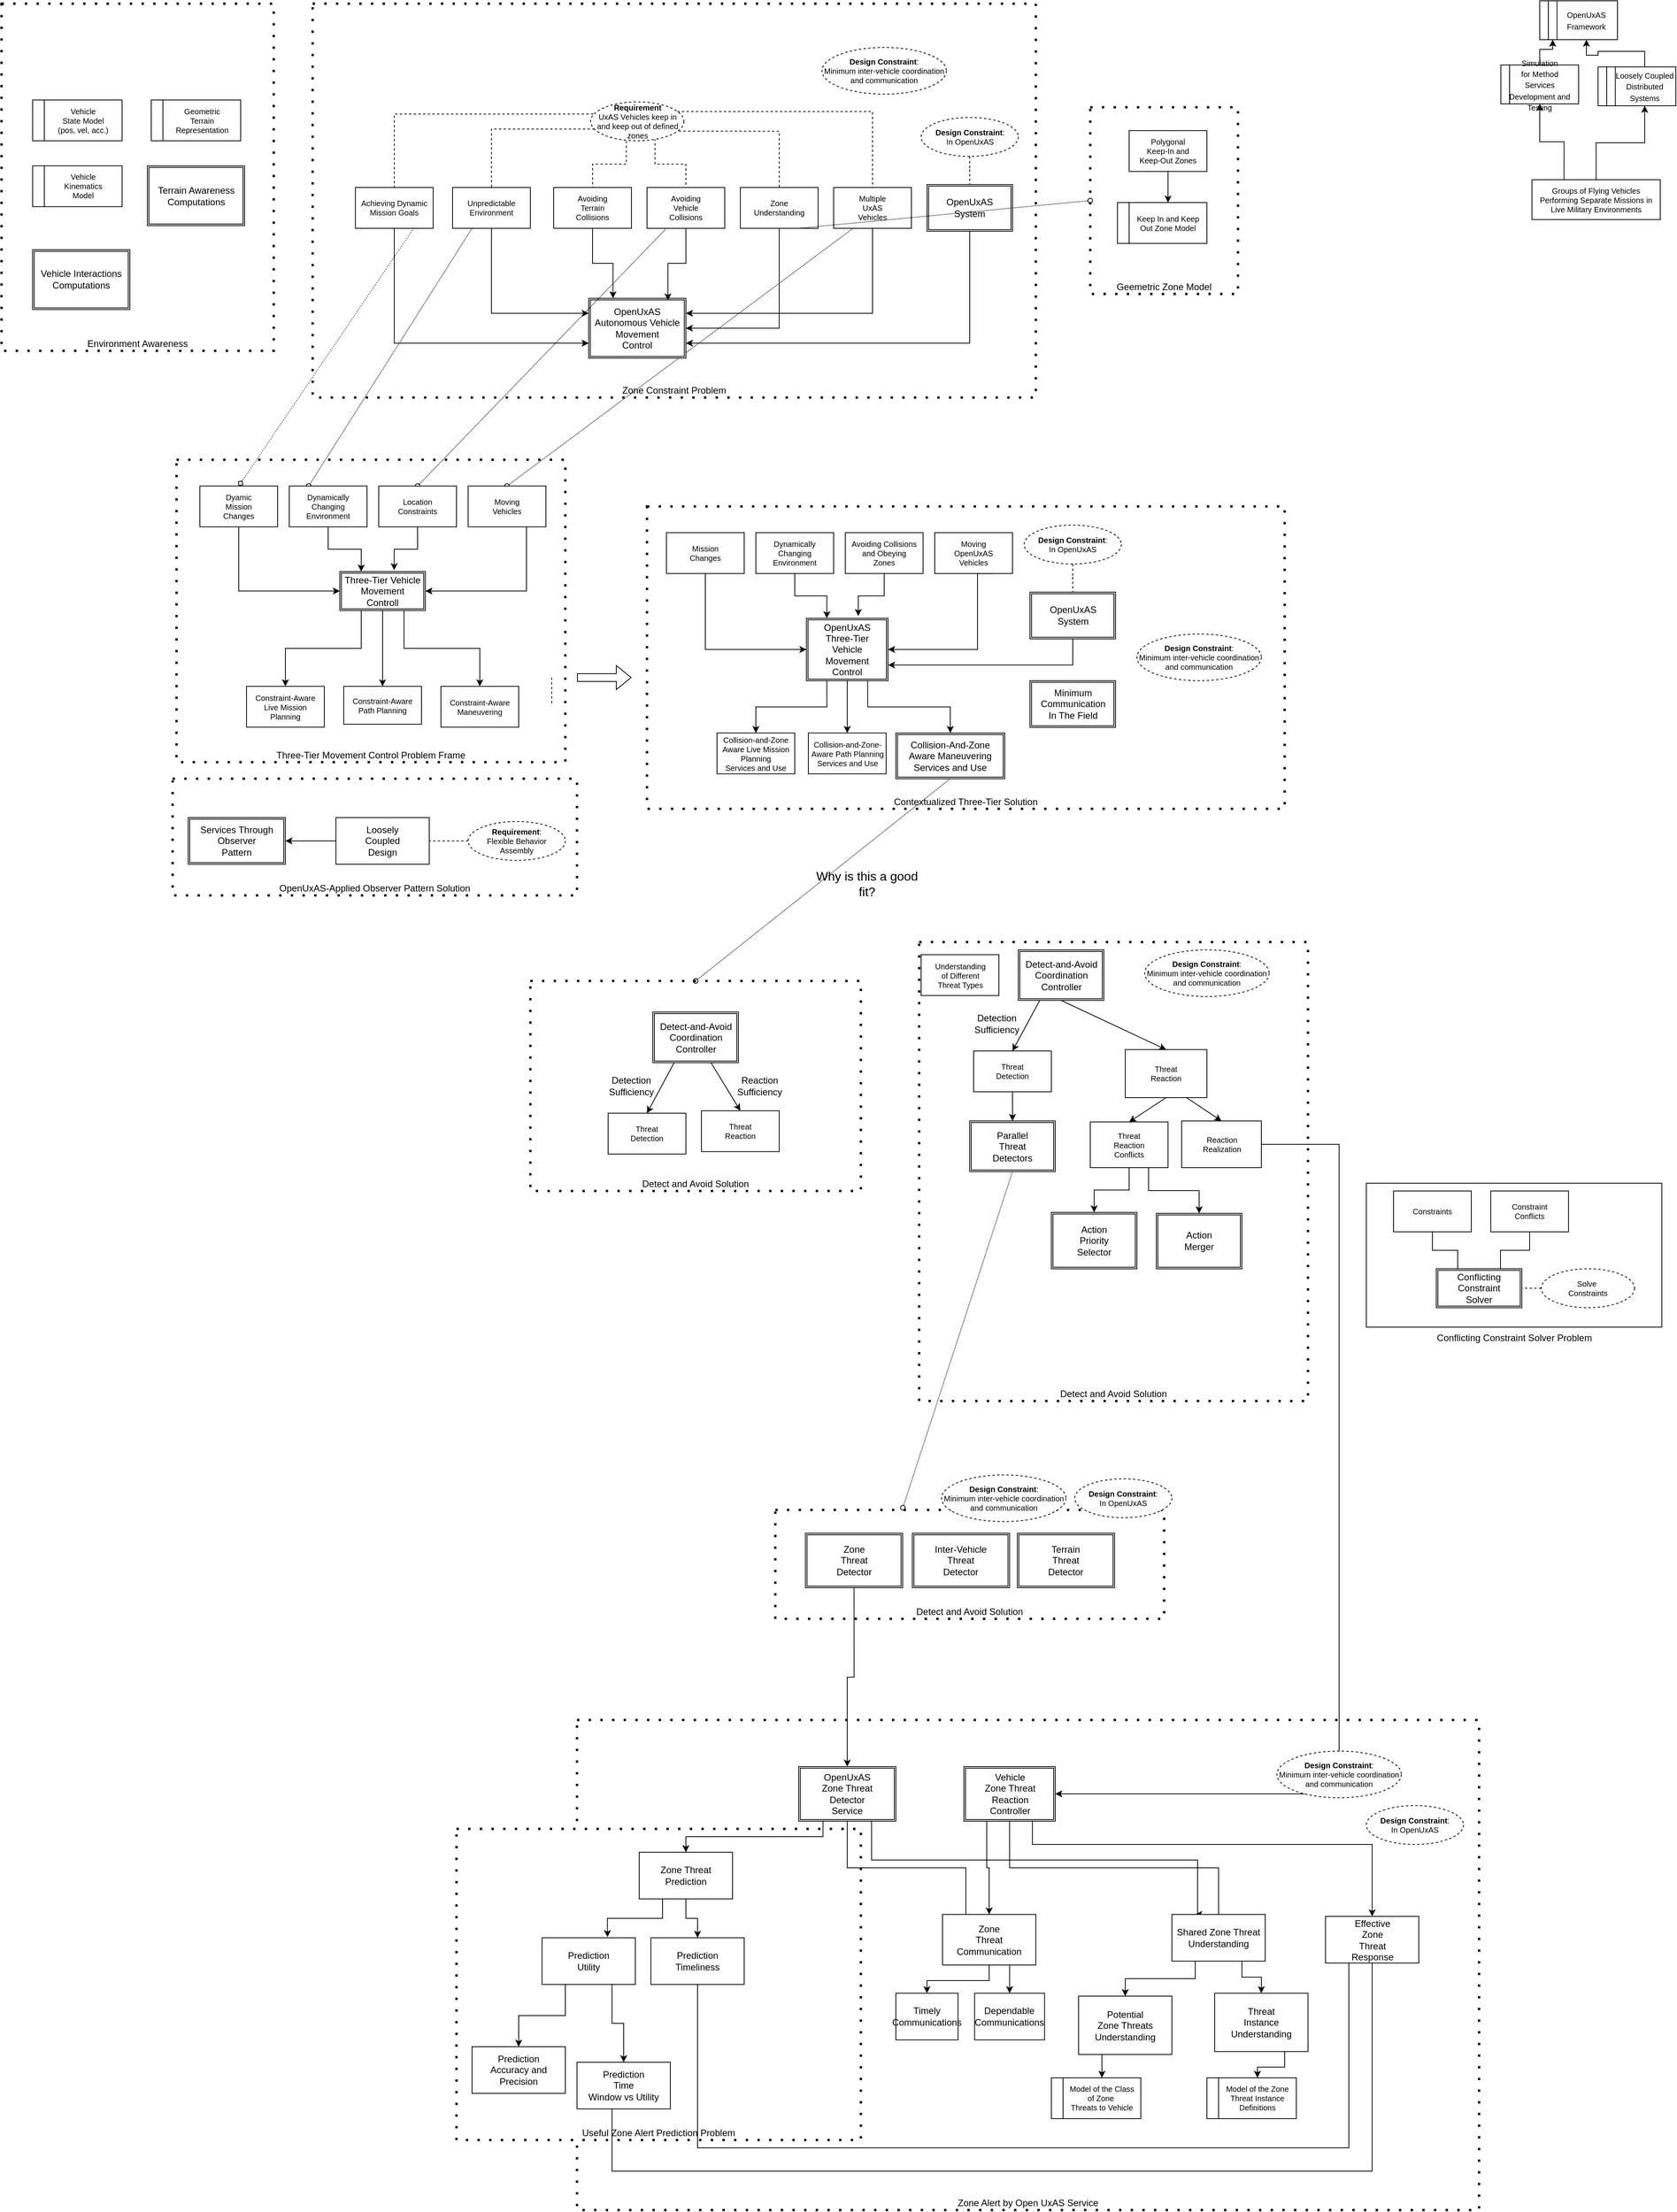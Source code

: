 <mxfile version="22.1.2" type="device">
  <diagram name="Page-1" id="7oFVVsw0M7MrX4W4Fe5s">
    <mxGraphModel dx="5540" dy="3312" grid="1" gridSize="10" guides="1" tooltips="1" connect="1" arrows="1" fold="1" page="1" pageScale="1" pageWidth="600" pageHeight="900" math="0" shadow="0">
      <root>
        <mxCell id="0" />
        <mxCell id="1" parent="0" />
        <mxCell id="zRLueaNXF-OJ9dmsH1dv-125" value="Zone Alert by Open UxAS Service" style="rounded=0;whiteSpace=wrap;html=1;dashed=1;dashPattern=1 4;strokeWidth=3;verticalAlign=bottom;" vertex="1" parent="1">
          <mxGeometry x="200" y="2230" width="1160" height="630" as="geometry" />
        </mxCell>
        <mxCell id="zRLueaNXF-OJ9dmsH1dv-182" value="Useful Zone Alert Prediction Problem" style="rounded=0;whiteSpace=wrap;html=1;dashed=1;dashPattern=1 4;strokeWidth=3;verticalAlign=bottom;" vertex="1" parent="1">
          <mxGeometry x="45" y="2370" width="520" height="400" as="geometry" />
        </mxCell>
        <mxCell id="zRLueaNXF-OJ9dmsH1dv-115" value="Detect and Avoid Solution" style="rounded=0;whiteSpace=wrap;html=1;dashed=1;dashPattern=1 4;strokeWidth=3;verticalAlign=bottom;" vertex="1" parent="1">
          <mxGeometry x="455" y="1960" width="500" height="140" as="geometry" />
        </mxCell>
        <mxCell id="zRLueaNXF-OJ9dmsH1dv-86" value="Detect and Avoid Solution" style="rounded=0;whiteSpace=wrap;html=1;dashed=1;dashPattern=1 4;strokeWidth=3;verticalAlign=bottom;" vertex="1" parent="1">
          <mxGeometry x="640" y="1230" width="500" height="590" as="geometry" />
        </mxCell>
        <mxCell id="zRLueaNXF-OJ9dmsH1dv-58" value="Detect and Avoid Solution" style="rounded=0;whiteSpace=wrap;html=1;dashed=1;dashPattern=1 4;strokeWidth=3;verticalAlign=bottom;" vertex="1" parent="1">
          <mxGeometry x="140" y="1280" width="425" height="270" as="geometry" />
        </mxCell>
        <mxCell id="zRLueaNXF-OJ9dmsH1dv-19" value="Geemetric Zone Model" style="rounded=0;whiteSpace=wrap;html=1;dashed=1;dashPattern=1 4;strokeWidth=3;verticalAlign=bottom;" vertex="1" parent="1">
          <mxGeometry x="860" y="156.87" width="190" height="240" as="geometry" />
        </mxCell>
        <mxCell id="zRLueaNXF-OJ9dmsH1dv-9" value="Zone Constraint Problem" style="rounded=0;whiteSpace=wrap;html=1;dashed=1;dashPattern=1 4;strokeWidth=3;verticalAlign=bottom;" vertex="1" parent="1">
          <mxGeometry x="-140" y="23.75" width="930" height="506.25" as="geometry" />
        </mxCell>
        <mxCell id="yLL7zpCqIlST10Cxd4-n-289" value="Three-Tier Movement Control Problem Frame" style="rounded=0;whiteSpace=wrap;html=1;dashed=1;dashPattern=1 4;strokeWidth=3;verticalAlign=bottom;" parent="1" vertex="1">
          <mxGeometry x="-315" y="610" width="500" height="388.75" as="geometry" />
        </mxCell>
        <mxCell id="yLL7zpCqIlST10Cxd4-n-266" value="Conflicting Constraint Solver Problem" style="verticalLabelPosition=bottom;verticalAlign=top;html=1;shape=mxgraph.basic.rect;fillColor2=none;strokeWidth=1;size=20;indent=5;" parent="1" vertex="1">
          <mxGeometry x="1215" y="1540" width="380" height="185" as="geometry" />
        </mxCell>
        <mxCell id="yLL7zpCqIlST10Cxd4-n-198" style="rounded=0;orthogonalLoop=1;jettySize=auto;html=1;exitX=0.944;exitY=0.753;exitDx=0;exitDy=0;entryX=0.5;entryY=0;entryDx=0;entryDy=0;dashed=1;edgeStyle=orthogonalEdgeStyle;endArrow=none;endFill=0;exitPerimeter=0;" parent="1" source="SENk--vfSghuyyq1JoeV-1" target="yLL7zpCqIlST10Cxd4-n-185" edge="1">
          <mxGeometry relative="1" as="geometry" />
        </mxCell>
        <mxCell id="yLL7zpCqIlST10Cxd4-n-199" value="" style="edgeStyle=orthogonalEdgeStyle;rounded=0;orthogonalLoop=1;jettySize=auto;html=1;endArrow=none;endFill=0;dashed=1;exitX=0.928;exitY=0.247;exitDx=0;exitDy=0;exitPerimeter=0;" parent="1" source="SENk--vfSghuyyq1JoeV-1" target="yLL7zpCqIlST10Cxd4-n-183" edge="1">
          <mxGeometry relative="1" as="geometry">
            <mxPoint x="370" y="170" as="sourcePoint" />
          </mxGeometry>
        </mxCell>
        <mxCell id="yLL7zpCqIlST10Cxd4-n-200" style="edgeStyle=orthogonalEdgeStyle;rounded=0;orthogonalLoop=1;jettySize=auto;html=1;exitX=0.69;exitY=0.943;exitDx=0;exitDy=0;endArrow=none;endFill=0;dashed=1;exitPerimeter=0;" parent="1" source="SENk--vfSghuyyq1JoeV-1" target="yLL7zpCqIlST10Cxd4-n-197" edge="1">
          <mxGeometry relative="1" as="geometry" />
        </mxCell>
        <mxCell id="yLL7zpCqIlST10Cxd4-n-201" style="edgeStyle=orthogonalEdgeStyle;rounded=0;orthogonalLoop=1;jettySize=auto;html=1;exitX=0.382;exitY=1.005;exitDx=0;exitDy=0;entryX=0.5;entryY=0;entryDx=0;entryDy=0;endArrow=none;endFill=0;dashed=1;exitPerimeter=0;" parent="1" source="SENk--vfSghuyyq1JoeV-1" target="yLL7zpCqIlST10Cxd4-n-190" edge="1">
          <mxGeometry relative="1" as="geometry" />
        </mxCell>
        <mxCell id="yLL7zpCqIlST10Cxd4-n-202" style="edgeStyle=orthogonalEdgeStyle;rounded=0;orthogonalLoop=1;jettySize=auto;html=1;exitX=0.042;exitY=0.697;exitDx=0;exitDy=0;entryX=0.5;entryY=0;entryDx=0;entryDy=0;dashed=1;endArrow=none;endFill=0;exitPerimeter=0;" parent="1" source="SENk--vfSghuyyq1JoeV-1" target="yLL7zpCqIlST10Cxd4-n-189" edge="1">
          <mxGeometry relative="1" as="geometry" />
        </mxCell>
        <mxCell id="yLL7zpCqIlST10Cxd4-n-203" style="edgeStyle=orthogonalEdgeStyle;rounded=0;orthogonalLoop=1;jettySize=auto;html=1;exitX=0.029;exitY=0.312;exitDx=0;exitDy=0;endArrow=none;endFill=0;dashed=1;exitPerimeter=0;" parent="1" source="SENk--vfSghuyyq1JoeV-1" target="yLL7zpCqIlST10Cxd4-n-184" edge="1">
          <mxGeometry relative="1" as="geometry" />
        </mxCell>
        <mxCell id="SENk--vfSghuyyq1JoeV-1" value="&lt;font style=&quot;font-size: 10px;&quot;&gt;&lt;b&gt;Requirement&lt;/b&gt;&lt;br&gt;UxAS Vehicles keep in and keep out of defined zones&lt;br&gt;&lt;/font&gt;" style="ellipse;whiteSpace=wrap;html=1;dashed=1;fontSize=10;" parent="1" vertex="1">
          <mxGeometry x="217.5" y="150" width="120" height="50" as="geometry" />
        </mxCell>
        <mxCell id="yLL7zpCqIlST10Cxd4-n-193" style="edgeStyle=orthogonalEdgeStyle;rounded=0;orthogonalLoop=1;jettySize=auto;html=1;exitX=0.5;exitY=1;exitDx=0;exitDy=0;entryX=1;entryY=0.25;entryDx=0;entryDy=0;" parent="1" source="yLL7zpCqIlST10Cxd4-n-183" target="yLL7zpCqIlST10Cxd4-n-188" edge="1">
          <mxGeometry relative="1" as="geometry">
            <mxPoint x="455" y="369.33" as="sourcePoint" />
          </mxGeometry>
        </mxCell>
        <mxCell id="yLL7zpCqIlST10Cxd4-n-234" style="rounded=0;orthogonalLoop=1;jettySize=auto;html=1;exitX=0.25;exitY=1;exitDx=0;exitDy=0;entryX=0.5;entryY=0;entryDx=0;entryDy=0;dashed=1;dashPattern=1 1;endArrow=oval;endFill=0;shadow=0;snapToPoint=0;bendable=1;flowAnimation=0;comic=0;" parent="1" source="yLL7zpCqIlST10Cxd4-n-183" target="yLL7zpCqIlST10Cxd4-n-227" edge="1">
          <mxGeometry relative="1" as="geometry" />
        </mxCell>
        <mxCell id="yLL7zpCqIlST10Cxd4-n-183" value="&lt;span style=&quot;font-size: 10px;&quot;&gt;Multiple&lt;br&gt;UxAS&lt;br&gt;Vehicles&lt;br style=&quot;font-size: 10px;&quot;&gt;&lt;/span&gt;" style="rounded=0;whiteSpace=wrap;html=1;fontSize=10;" parent="1" vertex="1">
          <mxGeometry x="530" y="260" width="100" height="52.5" as="geometry" />
        </mxCell>
        <mxCell id="yLL7zpCqIlST10Cxd4-n-196" style="edgeStyle=orthogonalEdgeStyle;rounded=0;orthogonalLoop=1;jettySize=auto;html=1;exitX=0.5;exitY=1;exitDx=0;exitDy=0;entryX=0;entryY=0.75;entryDx=0;entryDy=0;" parent="1" source="yLL7zpCqIlST10Cxd4-n-184" target="yLL7zpCqIlST10Cxd4-n-188" edge="1">
          <mxGeometry relative="1" as="geometry">
            <mxPoint x="-30" y="369.33" as="sourcePoint" />
          </mxGeometry>
        </mxCell>
        <mxCell id="yLL7zpCqIlST10Cxd4-n-225" style="rounded=0;orthogonalLoop=1;jettySize=auto;html=1;exitX=0.75;exitY=1;exitDx=0;exitDy=0;entryX=0.5;entryY=0;entryDx=0;entryDy=0;dashed=1;dashPattern=1 2;endArrow=diamond;endFill=0;shadow=0;snapToPoint=0;bendable=1;flowAnimation=0;comic=0;" parent="1" source="yLL7zpCqIlST10Cxd4-n-184" target="yLL7zpCqIlST10Cxd4-n-213" edge="1">
          <mxGeometry relative="1" as="geometry" />
        </mxCell>
        <mxCell id="yLL7zpCqIlST10Cxd4-n-184" value="&lt;span style=&quot;font-size: 10px;&quot;&gt;Achieving Dynamic Mission Goals&lt;br style=&quot;font-size: 10px;&quot;&gt;&lt;/span&gt;" style="rounded=0;whiteSpace=wrap;html=1;fontSize=10;" parent="1" vertex="1">
          <mxGeometry x="-85" y="260" width="100" height="52.5" as="geometry" />
        </mxCell>
        <mxCell id="yLL7zpCqIlST10Cxd4-n-192" style="edgeStyle=orthogonalEdgeStyle;rounded=0;orthogonalLoop=1;jettySize=auto;html=1;exitX=0.5;exitY=1;exitDx=0;exitDy=0;entryX=1;entryY=0.5;entryDx=0;entryDy=0;" parent="1" source="yLL7zpCqIlST10Cxd4-n-185" target="yLL7zpCqIlST10Cxd4-n-188" edge="1">
          <mxGeometry relative="1" as="geometry">
            <mxPoint x="460" y="402.5" as="sourcePoint" />
          </mxGeometry>
        </mxCell>
        <mxCell id="yLL7zpCqIlST10Cxd4-n-185" value="&lt;span style=&quot;font-size: 10px;&quot;&gt;Zone&lt;br&gt;Understanding&lt;br style=&quot;font-size: 10px;&quot;&gt;&lt;/span&gt;" style="rounded=0;whiteSpace=wrap;html=1;fontSize=10;" parent="1" vertex="1">
          <mxGeometry x="410" y="260" width="100" height="52.5" as="geometry" />
        </mxCell>
        <mxCell id="yLL7zpCqIlST10Cxd4-n-188" value="OpenUxAS&lt;br&gt;Autonomous Vehicle&lt;br&gt;Movement&lt;br&gt;Control" style="shape=ext;double=1;rounded=0;whiteSpace=wrap;html=1;" parent="1" vertex="1">
          <mxGeometry x="215" y="402.5" width="125" height="76.83" as="geometry" />
        </mxCell>
        <mxCell id="yLL7zpCqIlST10Cxd4-n-195" style="edgeStyle=orthogonalEdgeStyle;rounded=0;orthogonalLoop=1;jettySize=auto;html=1;exitX=0.5;exitY=1;exitDx=0;exitDy=0;entryX=0;entryY=0.25;entryDx=0;entryDy=0;" parent="1" source="yLL7zpCqIlST10Cxd4-n-189" target="yLL7zpCqIlST10Cxd4-n-188" edge="1">
          <mxGeometry relative="1" as="geometry">
            <mxPoint x="95" y="369.33" as="sourcePoint" />
          </mxGeometry>
        </mxCell>
        <mxCell id="yLL7zpCqIlST10Cxd4-n-232" style="rounded=0;orthogonalLoop=1;jettySize=auto;html=1;exitX=0.25;exitY=1;exitDx=0;exitDy=0;entryX=0.25;entryY=0;entryDx=0;entryDy=0;dashed=1;dashPattern=1 1;endArrow=oval;endFill=0;shadow=0;snapToPoint=0;bendable=1;flowAnimation=0;comic=0;" parent="1" source="yLL7zpCqIlST10Cxd4-n-189" target="yLL7zpCqIlST10Cxd4-n-228" edge="1">
          <mxGeometry relative="1" as="geometry" />
        </mxCell>
        <mxCell id="yLL7zpCqIlST10Cxd4-n-189" value="&lt;span style=&quot;font-size: 10px;&quot;&gt;Unpredictable&lt;br&gt;Environment&lt;br style=&quot;font-size: 10px;&quot;&gt;&lt;/span&gt;" style="rounded=0;whiteSpace=wrap;html=1;fontSize=10;" parent="1" vertex="1">
          <mxGeometry x="40" y="260" width="100" height="52.5" as="geometry" />
        </mxCell>
        <mxCell id="yLL7zpCqIlST10Cxd4-n-194" style="edgeStyle=orthogonalEdgeStyle;rounded=0;orthogonalLoop=1;jettySize=auto;html=1;exitX=0.5;exitY=1;exitDx=0;exitDy=0;entryX=0.25;entryY=0;entryDx=0;entryDy=0;" parent="1" source="yLL7zpCqIlST10Cxd4-n-190" target="yLL7zpCqIlST10Cxd4-n-188" edge="1">
          <mxGeometry relative="1" as="geometry">
            <mxPoint x="225" y="369.33" as="sourcePoint" />
          </mxGeometry>
        </mxCell>
        <mxCell id="yLL7zpCqIlST10Cxd4-n-190" value="&lt;span style=&quot;font-size: 10px;&quot;&gt;Avoiding&lt;br&gt;Terrain&lt;br&gt;Collisions&lt;br style=&quot;font-size: 10px;&quot;&gt;&lt;/span&gt;" style="rounded=0;whiteSpace=wrap;html=1;fontSize=10;" parent="1" vertex="1">
          <mxGeometry x="170" y="260" width="100" height="52.5" as="geometry" />
        </mxCell>
        <mxCell id="yLL7zpCqIlST10Cxd4-n-235" style="rounded=0;orthogonalLoop=1;jettySize=auto;html=1;exitX=0.25;exitY=1;exitDx=0;exitDy=0;entryX=0.5;entryY=0;entryDx=0;entryDy=0;dashed=1;dashPattern=1 1;endArrow=oval;endFill=0;shadow=0;snapToPoint=0;bendable=1;flowAnimation=0;comic=0;" parent="1" source="yLL7zpCqIlST10Cxd4-n-197" target="yLL7zpCqIlST10Cxd4-n-216" edge="1">
          <mxGeometry relative="1" as="geometry" />
        </mxCell>
        <mxCell id="yLL7zpCqIlST10Cxd4-n-197" value="&lt;span style=&quot;font-size: 10px;&quot;&gt;Avoiding&lt;br&gt;Vehicle&lt;br&gt;Collisions&lt;br style=&quot;font-size: 10px;&quot;&gt;&lt;/span&gt;" style="rounded=0;whiteSpace=wrap;html=1;fontSize=10;" parent="1" vertex="1">
          <mxGeometry x="290" y="260" width="100" height="52.5" as="geometry" />
        </mxCell>
        <mxCell id="yLL7zpCqIlST10Cxd4-n-204" style="edgeStyle=orthogonalEdgeStyle;rounded=0;orthogonalLoop=1;jettySize=auto;html=1;exitX=0.5;exitY=1;exitDx=0;exitDy=0;entryX=0.815;entryY=0.035;entryDx=0;entryDy=0;entryPerimeter=0;" parent="1" source="yLL7zpCqIlST10Cxd4-n-197" target="yLL7zpCqIlST10Cxd4-n-188" edge="1">
          <mxGeometry relative="1" as="geometry">
            <mxPoint x="345" y="369.33" as="sourcePoint" />
          </mxGeometry>
        </mxCell>
        <mxCell id="yLL7zpCqIlST10Cxd4-n-238" style="edgeStyle=orthogonalEdgeStyle;rounded=0;orthogonalLoop=1;jettySize=auto;html=1;exitX=0.5;exitY=1;exitDx=0;exitDy=0;entryX=0;entryY=0.5;entryDx=0;entryDy=0;" parent="1" source="yLL7zpCqIlST10Cxd4-n-213" target="yLL7zpCqIlST10Cxd4-n-219" edge="1">
          <mxGeometry relative="1" as="geometry" />
        </mxCell>
        <mxCell id="yLL7zpCqIlST10Cxd4-n-213" value="&lt;span style=&quot;font-size: 10px;&quot;&gt;Dyamic&lt;br&gt;Mission&lt;br&gt;Changes&lt;br style=&quot;font-size: 10px;&quot;&gt;&lt;/span&gt;" style="rounded=0;whiteSpace=wrap;html=1;fontSize=10;" parent="1" vertex="1">
          <mxGeometry x="-285" y="643.75" width="100" height="52.5" as="geometry" />
        </mxCell>
        <mxCell id="yLL7zpCqIlST10Cxd4-n-240" style="edgeStyle=orthogonalEdgeStyle;rounded=0;orthogonalLoop=1;jettySize=auto;html=1;exitX=0.5;exitY=1;exitDx=0;exitDy=0;entryX=0.635;entryY=-0.036;entryDx=0;entryDy=0;entryPerimeter=0;" parent="1" source="yLL7zpCqIlST10Cxd4-n-216" target="yLL7zpCqIlST10Cxd4-n-219" edge="1">
          <mxGeometry relative="1" as="geometry" />
        </mxCell>
        <mxCell id="yLL7zpCqIlST10Cxd4-n-216" value="&lt;span style=&quot;font-size: 10px;&quot;&gt;Location&lt;br&gt;Constraints&lt;br style=&quot;font-size: 10px;&quot;&gt;&lt;/span&gt;" style="rounded=0;whiteSpace=wrap;html=1;fontSize=10;" parent="1" vertex="1">
          <mxGeometry x="-55" y="643.75" width="100" height="52.5" as="geometry" />
        </mxCell>
        <mxCell id="yLL7zpCqIlST10Cxd4-n-284" style="edgeStyle=orthogonalEdgeStyle;rounded=0;orthogonalLoop=1;jettySize=auto;html=1;exitX=0.25;exitY=1;exitDx=0;exitDy=0;" parent="1" source="yLL7zpCqIlST10Cxd4-n-219" target="yLL7zpCqIlST10Cxd4-n-249" edge="1">
          <mxGeometry relative="1" as="geometry" />
        </mxCell>
        <mxCell id="yLL7zpCqIlST10Cxd4-n-285" style="edgeStyle=orthogonalEdgeStyle;rounded=0;orthogonalLoop=1;jettySize=auto;html=1;exitX=0.5;exitY=1;exitDx=0;exitDy=0;entryX=0.5;entryY=0;entryDx=0;entryDy=0;" parent="1" source="yLL7zpCqIlST10Cxd4-n-219" target="yLL7zpCqIlST10Cxd4-n-250" edge="1">
          <mxGeometry relative="1" as="geometry" />
        </mxCell>
        <mxCell id="yLL7zpCqIlST10Cxd4-n-286" style="edgeStyle=orthogonalEdgeStyle;rounded=0;orthogonalLoop=1;jettySize=auto;html=1;exitX=0.75;exitY=1;exitDx=0;exitDy=0;entryX=0.5;entryY=0;entryDx=0;entryDy=0;" parent="1" source="yLL7zpCqIlST10Cxd4-n-219" target="yLL7zpCqIlST10Cxd4-n-251" edge="1">
          <mxGeometry relative="1" as="geometry" />
        </mxCell>
        <mxCell id="yLL7zpCqIlST10Cxd4-n-219" value="Three-Tier Vehicle&lt;br&gt;Movement&lt;br&gt;Controll" style="shape=ext;double=1;rounded=0;whiteSpace=wrap;html=1;" parent="1" vertex="1">
          <mxGeometry x="-105" y="753.75" width="110" height="50" as="geometry" />
        </mxCell>
        <mxCell id="yLL7zpCqIlST10Cxd4-n-241" style="edgeStyle=orthogonalEdgeStyle;rounded=0;orthogonalLoop=1;jettySize=auto;html=1;exitX=0.75;exitY=1;exitDx=0;exitDy=0;entryX=1;entryY=0.5;entryDx=0;entryDy=0;" parent="1" source="yLL7zpCqIlST10Cxd4-n-227" target="yLL7zpCqIlST10Cxd4-n-219" edge="1">
          <mxGeometry relative="1" as="geometry" />
        </mxCell>
        <mxCell id="yLL7zpCqIlST10Cxd4-n-227" value="&lt;span style=&quot;font-size: 10px;&quot;&gt;Moving&lt;br&gt;Vehicles&lt;br style=&quot;font-size: 10px;&quot;&gt;&lt;/span&gt;" style="rounded=0;whiteSpace=wrap;html=1;fontSize=10;" parent="1" vertex="1">
          <mxGeometry x="60" y="643.75" width="100" height="52.5" as="geometry" />
        </mxCell>
        <mxCell id="yLL7zpCqIlST10Cxd4-n-239" style="edgeStyle=orthogonalEdgeStyle;rounded=0;orthogonalLoop=1;jettySize=auto;html=1;exitX=0.5;exitY=1;exitDx=0;exitDy=0;entryX=0.25;entryY=0;entryDx=0;entryDy=0;" parent="1" source="yLL7zpCqIlST10Cxd4-n-228" target="yLL7zpCqIlST10Cxd4-n-219" edge="1">
          <mxGeometry relative="1" as="geometry" />
        </mxCell>
        <mxCell id="yLL7zpCqIlST10Cxd4-n-228" value="&lt;span style=&quot;font-size: 10px;&quot;&gt;Dynamically&lt;br&gt;Changing&lt;br&gt;Environment&lt;br style=&quot;font-size: 10px;&quot;&gt;&lt;/span&gt;" style="rounded=0;whiteSpace=wrap;html=1;fontSize=10;" parent="1" vertex="1">
          <mxGeometry x="-170" y="643.75" width="100" height="52.5" as="geometry" />
        </mxCell>
        <mxCell id="yLL7zpCqIlST10Cxd4-n-249" value="&lt;span style=&quot;font-size: 10px;&quot;&gt;Constraint-Aware &lt;br&gt;Live Mission&lt;br&gt;Planning&lt;br style=&quot;font-size: 10px;&quot;&gt;&lt;/span&gt;" style="rounded=0;whiteSpace=wrap;html=1;fontSize=10;" parent="1" vertex="1">
          <mxGeometry x="-225" y="901.25" width="100" height="52.5" as="geometry" />
        </mxCell>
        <mxCell id="yLL7zpCqIlST10Cxd4-n-250" value="&lt;span style=&quot;font-size: 10px;&quot;&gt;Constraint-Aware&lt;br&gt;Path Planning&lt;br style=&quot;font-size: 10px;&quot;&gt;&lt;/span&gt;" style="rounded=0;whiteSpace=wrap;html=1;fontSize=10;" parent="1" vertex="1">
          <mxGeometry x="-100" y="901.25" width="100" height="48.75" as="geometry" />
        </mxCell>
        <mxCell id="yLL7zpCqIlST10Cxd4-n-251" value="&lt;span style=&quot;font-size: 10px;&quot;&gt;Constraint-Aware&lt;br&gt;Maneuvering&lt;br style=&quot;font-size: 10px;&quot;&gt;&lt;/span&gt;" style="rounded=0;whiteSpace=wrap;html=1;fontSize=10;" parent="1" vertex="1">
          <mxGeometry x="25" y="901.25" width="100" height="52.5" as="geometry" />
        </mxCell>
        <mxCell id="yLL7zpCqIlST10Cxd4-n-256" value="&lt;span style=&quot;font-size: 10px;&quot;&gt;Constraints&lt;br style=&quot;font-size: 10px;&quot;&gt;&lt;/span&gt;" style="rounded=0;whiteSpace=wrap;html=1;fontSize=10;" parent="1" vertex="1">
          <mxGeometry x="1250" y="1550" width="100" height="52.5" as="geometry" />
        </mxCell>
        <mxCell id="yLL7zpCqIlST10Cxd4-n-264" style="edgeStyle=orthogonalEdgeStyle;rounded=0;orthogonalLoop=1;jettySize=auto;html=1;exitX=0.25;exitY=0;exitDx=0;exitDy=0;entryX=0.5;entryY=1;entryDx=0;entryDy=0;endArrow=none;endFill=0;" parent="1" source="yLL7zpCqIlST10Cxd4-n-259" target="yLL7zpCqIlST10Cxd4-n-256" edge="1">
          <mxGeometry relative="1" as="geometry" />
        </mxCell>
        <mxCell id="yLL7zpCqIlST10Cxd4-n-265" style="edgeStyle=orthogonalEdgeStyle;rounded=0;orthogonalLoop=1;jettySize=auto;html=1;exitX=0.75;exitY=0;exitDx=0;exitDy=0;endArrow=none;endFill=0;" parent="1" source="yLL7zpCqIlST10Cxd4-n-259" target="yLL7zpCqIlST10Cxd4-n-262" edge="1">
          <mxGeometry relative="1" as="geometry" />
        </mxCell>
        <mxCell id="yLL7zpCqIlST10Cxd4-n-259" value="Conflicting&lt;br&gt;Constraint&lt;br&gt;Solver" style="shape=ext;double=1;rounded=0;whiteSpace=wrap;html=1;" parent="1" vertex="1">
          <mxGeometry x="1305" y="1650" width="110" height="50" as="geometry" />
        </mxCell>
        <mxCell id="yLL7zpCqIlST10Cxd4-n-263" style="edgeStyle=orthogonalEdgeStyle;rounded=0;orthogonalLoop=1;jettySize=auto;html=1;exitX=0;exitY=0.5;exitDx=0;exitDy=0;entryX=1;entryY=0.5;entryDx=0;entryDy=0;endArrow=none;endFill=0;dashed=1;" parent="1" source="yLL7zpCqIlST10Cxd4-n-261" target="yLL7zpCqIlST10Cxd4-n-259" edge="1">
          <mxGeometry relative="1" as="geometry" />
        </mxCell>
        <mxCell id="yLL7zpCqIlST10Cxd4-n-261" value="&lt;font style=&quot;font-size: 10px;&quot;&gt;Solve&amp;nbsp;&lt;br&gt;Constraints&lt;br&gt;&lt;/font&gt;" style="ellipse;whiteSpace=wrap;html=1;dashed=1;fontSize=10;" parent="1" vertex="1">
          <mxGeometry x="1440" y="1650" width="120" height="50" as="geometry" />
        </mxCell>
        <mxCell id="yLL7zpCqIlST10Cxd4-n-262" value="&lt;span style=&quot;font-size: 10px;&quot;&gt;Constraint&lt;br&gt;Conflicts&lt;br style=&quot;font-size: 10px;&quot;&gt;&lt;/span&gt;" style="rounded=0;whiteSpace=wrap;html=1;fontSize=10;" parent="1" vertex="1">
          <mxGeometry x="1375" y="1550" width="100" height="52.5" as="geometry" />
        </mxCell>
        <mxCell id="yLL7zpCqIlST10Cxd4-n-290" value="Contextualized Three-Tier Solution" style="rounded=0;whiteSpace=wrap;html=1;dashed=1;dashPattern=1 4;strokeWidth=3;verticalAlign=bottom;" parent="1" vertex="1">
          <mxGeometry x="290" y="670" width="820" height="388.75" as="geometry" />
        </mxCell>
        <mxCell id="yLL7zpCqIlST10Cxd4-n-291" style="edgeStyle=orthogonalEdgeStyle;rounded=0;orthogonalLoop=1;jettySize=auto;html=1;exitX=0.5;exitY=1;exitDx=0;exitDy=0;entryX=0;entryY=0.5;entryDx=0;entryDy=0;" parent="1" source="yLL7zpCqIlST10Cxd4-n-292" target="yLL7zpCqIlST10Cxd4-n-298" edge="1">
          <mxGeometry relative="1" as="geometry" />
        </mxCell>
        <mxCell id="yLL7zpCqIlST10Cxd4-n-292" value="&lt;span style=&quot;font-size: 10px;&quot;&gt;Mission&lt;br&gt;Changes&lt;br style=&quot;font-size: 10px;&quot;&gt;&lt;/span&gt;" style="rounded=0;whiteSpace=wrap;html=1;fontSize=10;" parent="1" vertex="1">
          <mxGeometry x="315" y="703.75" width="100" height="52.5" as="geometry" />
        </mxCell>
        <mxCell id="yLL7zpCqIlST10Cxd4-n-293" style="edgeStyle=orthogonalEdgeStyle;rounded=0;orthogonalLoop=1;jettySize=auto;html=1;exitX=0.5;exitY=1;exitDx=0;exitDy=0;entryX=0.635;entryY=-0.036;entryDx=0;entryDy=0;entryPerimeter=0;" parent="1" source="yLL7zpCqIlST10Cxd4-n-294" target="yLL7zpCqIlST10Cxd4-n-298" edge="1">
          <mxGeometry relative="1" as="geometry" />
        </mxCell>
        <mxCell id="yLL7zpCqIlST10Cxd4-n-294" value="&lt;span style=&quot;font-size: 10px;&quot;&gt;Avoiding Collisions&lt;br&gt;and Obeying&lt;br&gt;Zones&lt;br style=&quot;font-size: 10px;&quot;&gt;&lt;/span&gt;" style="rounded=0;whiteSpace=wrap;html=1;fontSize=10;" parent="1" vertex="1">
          <mxGeometry x="545" y="703.75" width="100" height="52.5" as="geometry" />
        </mxCell>
        <mxCell id="yLL7zpCqIlST10Cxd4-n-295" style="edgeStyle=orthogonalEdgeStyle;rounded=0;orthogonalLoop=1;jettySize=auto;html=1;exitX=0.25;exitY=1;exitDx=0;exitDy=0;" parent="1" source="yLL7zpCqIlST10Cxd4-n-298" target="yLL7zpCqIlST10Cxd4-n-303" edge="1">
          <mxGeometry relative="1" as="geometry" />
        </mxCell>
        <mxCell id="yLL7zpCqIlST10Cxd4-n-296" style="edgeStyle=orthogonalEdgeStyle;rounded=0;orthogonalLoop=1;jettySize=auto;html=1;exitX=0.5;exitY=1;exitDx=0;exitDy=0;entryX=0.5;entryY=0;entryDx=0;entryDy=0;" parent="1" source="yLL7zpCqIlST10Cxd4-n-298" target="yLL7zpCqIlST10Cxd4-n-304" edge="1">
          <mxGeometry relative="1" as="geometry" />
        </mxCell>
        <mxCell id="yLL7zpCqIlST10Cxd4-n-297" style="edgeStyle=orthogonalEdgeStyle;rounded=0;orthogonalLoop=1;jettySize=auto;html=1;exitX=0.75;exitY=1;exitDx=0;exitDy=0;entryX=0.5;entryY=0;entryDx=0;entryDy=0;" parent="1" source="yLL7zpCqIlST10Cxd4-n-298" target="zRLueaNXF-OJ9dmsH1dv-15" edge="1">
          <mxGeometry relative="1" as="geometry" />
        </mxCell>
        <mxCell id="yLL7zpCqIlST10Cxd4-n-298" value="OpenUxAS&lt;br&gt;Three-Tier&lt;br&gt;Vehicle&lt;br&gt;Movement&lt;br&gt;Control" style="shape=ext;double=1;rounded=0;whiteSpace=wrap;html=1;" parent="1" vertex="1">
          <mxGeometry x="495" y="813.75" width="105" height="80.25" as="geometry" />
        </mxCell>
        <mxCell id="yLL7zpCqIlST10Cxd4-n-299" style="edgeStyle=orthogonalEdgeStyle;rounded=0;orthogonalLoop=1;jettySize=auto;html=1;exitX=0.75;exitY=1;exitDx=0;exitDy=0;entryX=1;entryY=0.5;entryDx=0;entryDy=0;" parent="1" source="yLL7zpCqIlST10Cxd4-n-300" target="yLL7zpCqIlST10Cxd4-n-298" edge="1">
          <mxGeometry relative="1" as="geometry">
            <Array as="points">
              <mxPoint x="715" y="756" />
              <mxPoint x="715" y="854" />
            </Array>
          </mxGeometry>
        </mxCell>
        <mxCell id="yLL7zpCqIlST10Cxd4-n-300" value="&lt;span style=&quot;font-size: 10px;&quot;&gt;Moving&lt;br&gt;OpenUxAS &lt;br&gt;Vehicles&lt;br style=&quot;font-size: 10px;&quot;&gt;&lt;/span&gt;" style="rounded=0;whiteSpace=wrap;html=1;fontSize=10;" parent="1" vertex="1">
          <mxGeometry x="660" y="703.75" width="100" height="52.5" as="geometry" />
        </mxCell>
        <mxCell id="yLL7zpCqIlST10Cxd4-n-301" style="edgeStyle=orthogonalEdgeStyle;rounded=0;orthogonalLoop=1;jettySize=auto;html=1;exitX=0.5;exitY=1;exitDx=0;exitDy=0;entryX=0.25;entryY=0;entryDx=0;entryDy=0;" parent="1" source="yLL7zpCqIlST10Cxd4-n-302" target="yLL7zpCqIlST10Cxd4-n-298" edge="1">
          <mxGeometry relative="1" as="geometry" />
        </mxCell>
        <mxCell id="yLL7zpCqIlST10Cxd4-n-302" value="&lt;span style=&quot;font-size: 10px;&quot;&gt;Dynamically&lt;br&gt;Changing&lt;br&gt;Environment&lt;br style=&quot;font-size: 10px;&quot;&gt;&lt;/span&gt;" style="rounded=0;whiteSpace=wrap;html=1;fontSize=10;" parent="1" vertex="1">
          <mxGeometry x="430" y="703.75" width="100" height="52.5" as="geometry" />
        </mxCell>
        <mxCell id="yLL7zpCqIlST10Cxd4-n-303" value="&lt;span style=&quot;font-size: 10px;&quot;&gt;Collision-and-Zone Aware Live Mission&lt;br&gt;Planning&lt;br&gt;Services and Use&lt;br style=&quot;font-size: 10px;&quot;&gt;&lt;/span&gt;" style="rounded=0;whiteSpace=wrap;html=1;fontSize=10;" parent="1" vertex="1">
          <mxGeometry x="380" y="961.25" width="100" height="52.5" as="geometry" />
        </mxCell>
        <mxCell id="yLL7zpCqIlST10Cxd4-n-304" value="&lt;span style=&quot;font-size: 10px;&quot;&gt;Collision-and-Zone-Aware Path Planning&lt;br&gt;Services and Use&lt;br style=&quot;font-size: 10px;&quot;&gt;&lt;/span&gt;" style="rounded=0;whiteSpace=wrap;html=1;fontSize=10;" parent="1" vertex="1">
          <mxGeometry x="497.5" y="961.25" width="100" height="52.5" as="geometry" />
        </mxCell>
        <mxCell id="yLL7zpCqIlST10Cxd4-n-306" value="Zone&lt;br&gt;Threat&lt;br&gt;Detector" style="shape=ext;double=1;rounded=0;whiteSpace=wrap;html=1;" parent="1" vertex="1">
          <mxGeometry x="493.75" y="1990" width="125" height="70" as="geometry" />
        </mxCell>
        <mxCell id="yLL7zpCqIlST10Cxd4-n-313" style="edgeStyle=orthogonalEdgeStyle;rounded=0;orthogonalLoop=1;jettySize=auto;html=1;exitX=0.5;exitY=1;exitDx=0;exitDy=0;entryX=1;entryY=0.75;entryDx=0;entryDy=0;" parent="1" source="yLL7zpCqIlST10Cxd4-n-309" target="yLL7zpCqIlST10Cxd4-n-188" edge="1">
          <mxGeometry relative="1" as="geometry">
            <Array as="points">
              <mxPoint x="705" y="460" />
            </Array>
          </mxGeometry>
        </mxCell>
        <mxCell id="yLL7zpCqIlST10Cxd4-n-309" value="OpenUxAS&lt;br&gt;System" style="shape=ext;double=1;rounded=0;whiteSpace=wrap;html=1;" parent="1" vertex="1">
          <mxGeometry x="650" y="256.25" width="110" height="60" as="geometry" />
        </mxCell>
        <mxCell id="yLL7zpCqIlST10Cxd4-n-315" style="edgeStyle=orthogonalEdgeStyle;rounded=0;orthogonalLoop=1;jettySize=auto;html=1;endArrow=none;endFill=0;dashed=1;" parent="1" edge="1">
          <mxGeometry relative="1" as="geometry">
            <mxPoint x="167.5" y="890" as="sourcePoint" />
            <mxPoint x="167.559" y="926.25" as="targetPoint" />
          </mxGeometry>
        </mxCell>
        <mxCell id="tDvbkE3eG8OqE9XcS60Q-11" value="" style="edgeStyle=orthogonalEdgeStyle;rounded=0;orthogonalLoop=1;jettySize=auto;html=1;dashed=1;endArrow=none;endFill=0;" parent="1" source="yLL7zpCqIlST10Cxd4-n-314" target="yLL7zpCqIlST10Cxd4-n-309" edge="1">
          <mxGeometry relative="1" as="geometry" />
        </mxCell>
        <mxCell id="yLL7zpCqIlST10Cxd4-n-314" value="&lt;font style=&quot;font-size: 10px;&quot;&gt;&lt;b&gt;Design Constraint&lt;/b&gt;: &lt;br&gt;In OpenUxAS&lt;br&gt;&lt;/font&gt;" style="ellipse;whiteSpace=wrap;html=1;dashed=1;fontSize=10;" parent="1" vertex="1">
          <mxGeometry x="642.5" y="170" width="125" height="50" as="geometry" />
        </mxCell>
        <mxCell id="yLL7zpCqIlST10Cxd4-n-332" style="edgeStyle=orthogonalEdgeStyle;rounded=0;orthogonalLoop=1;jettySize=auto;html=1;exitX=0.5;exitY=1;exitDx=0;exitDy=0;entryX=1;entryY=0.75;entryDx=0;entryDy=0;" parent="1" source="yLL7zpCqIlST10Cxd4-n-329" target="yLL7zpCqIlST10Cxd4-n-298" edge="1">
          <mxGeometry relative="1" as="geometry" />
        </mxCell>
        <mxCell id="yLL7zpCqIlST10Cxd4-n-329" value="OpenUxAS&lt;br&gt;System" style="shape=ext;double=1;rounded=0;whiteSpace=wrap;html=1;" parent="1" vertex="1">
          <mxGeometry x="782.5" y="780.25" width="110" height="60" as="geometry" />
        </mxCell>
        <mxCell id="yLL7zpCqIlST10Cxd4-n-330" style="edgeStyle=orthogonalEdgeStyle;rounded=0;orthogonalLoop=1;jettySize=auto;html=1;endArrow=none;endFill=0;dashed=1;" parent="1" source="yLL7zpCqIlST10Cxd4-n-331" target="yLL7zpCqIlST10Cxd4-n-329" edge="1">
          <mxGeometry relative="1" as="geometry" />
        </mxCell>
        <mxCell id="yLL7zpCqIlST10Cxd4-n-331" value="&lt;font style=&quot;font-size: 10px;&quot;&gt;&lt;b&gt;Design Constraint&lt;/b&gt;: &lt;br&gt;In OpenUxAS&lt;br&gt;&lt;/font&gt;" style="ellipse;whiteSpace=wrap;html=1;dashed=1;fontSize=10;" parent="1" vertex="1">
          <mxGeometry x="775" y="694" width="125" height="50" as="geometry" />
        </mxCell>
        <mxCell id="yLL7zpCqIlST10Cxd4-n-335" value="" style="shape=flexArrow;endArrow=classic;html=1;rounded=0;" parent="1" edge="1">
          <mxGeometry width="50" height="50" relative="1" as="geometry">
            <mxPoint x="200" y="890" as="sourcePoint" />
            <mxPoint x="270" y="890" as="targetPoint" />
          </mxGeometry>
        </mxCell>
        <mxCell id="tDvbkE3eG8OqE9XcS60Q-10" value="" style="group" parent="1" vertex="1" connectable="0">
          <mxGeometry x="-320" y="1020" width="520" height="150" as="geometry" />
        </mxCell>
        <mxCell id="yLL7zpCqIlST10Cxd4-n-316" value="OpenUxAS-Applied Observer Pattern Solution" style="rounded=0;whiteSpace=wrap;html=1;dashed=1;dashPattern=1 4;strokeWidth=3;verticalAlign=bottom;" parent="tDvbkE3eG8OqE9XcS60Q-10" vertex="1">
          <mxGeometry width="520" height="150" as="geometry" />
        </mxCell>
        <mxCell id="yLL7zpCqIlST10Cxd4-n-318" value="Loosely&lt;br&gt;Coupled&lt;br&gt;Design" style="rounded=0;whiteSpace=wrap;html=1;" parent="tDvbkE3eG8OqE9XcS60Q-10" vertex="1">
          <mxGeometry x="210" y="50" width="120" height="60" as="geometry" />
        </mxCell>
        <mxCell id="tDvbkE3eG8OqE9XcS60Q-1" value="Services Through Observer&lt;br&gt;Pattern" style="shape=ext;double=1;rounded=0;whiteSpace=wrap;html=1;" parent="tDvbkE3eG8OqE9XcS60Q-10" vertex="1">
          <mxGeometry x="20" y="50" width="125" height="60" as="geometry" />
        </mxCell>
        <mxCell id="tDvbkE3eG8OqE9XcS60Q-9" value="" style="edgeStyle=orthogonalEdgeStyle;rounded=0;orthogonalLoop=1;jettySize=auto;html=1;" parent="tDvbkE3eG8OqE9XcS60Q-10" source="yLL7zpCqIlST10Cxd4-n-318" target="tDvbkE3eG8OqE9XcS60Q-1" edge="1">
          <mxGeometry relative="1" as="geometry" />
        </mxCell>
        <mxCell id="tDvbkE3eG8OqE9XcS60Q-8" value="" style="edgeStyle=orthogonalEdgeStyle;rounded=0;orthogonalLoop=1;jettySize=auto;html=1;endArrow=none;endFill=0;dashed=1;" parent="tDvbkE3eG8OqE9XcS60Q-10" source="tDvbkE3eG8OqE9XcS60Q-4" target="yLL7zpCqIlST10Cxd4-n-318" edge="1">
          <mxGeometry relative="1" as="geometry" />
        </mxCell>
        <mxCell id="tDvbkE3eG8OqE9XcS60Q-4" value="&lt;font style=&quot;font-size: 10px;&quot;&gt;&lt;b&gt;Requirement&lt;/b&gt;: &lt;br&gt;Flexible Behavior&lt;br&gt;Assembly&lt;br&gt;&lt;/font&gt;" style="ellipse;whiteSpace=wrap;html=1;dashed=1;fontSize=10;" parent="tDvbkE3eG8OqE9XcS60Q-10" vertex="1">
          <mxGeometry x="380" y="55" width="125" height="50" as="geometry" />
        </mxCell>
        <mxCell id="tDvbkE3eG8OqE9XcS60Q-13" value="Minimum&lt;br&gt;Communication&lt;br&gt;In The Field" style="shape=ext;double=1;rounded=0;whiteSpace=wrap;html=1;" parent="1" vertex="1">
          <mxGeometry x="782.5" y="894" width="110" height="60" as="geometry" />
        </mxCell>
        <mxCell id="zRLueaNXF-OJ9dmsH1dv-2" value="&lt;font style=&quot;font-size: 10px;&quot;&gt;&lt;b&gt;Design Constraint&lt;/b&gt;: &lt;br&gt;Minimum inter-vehicle coordination and communication&lt;br&gt;&lt;/font&gt;" style="ellipse;whiteSpace=wrap;html=1;dashed=1;fontSize=10;" vertex="1" parent="1">
          <mxGeometry x="515" y="80" width="160" height="60" as="geometry" />
        </mxCell>
        <mxCell id="zRLueaNXF-OJ9dmsH1dv-7" style="edgeStyle=orthogonalEdgeStyle;rounded=0;orthogonalLoop=1;jettySize=auto;html=1;exitX=0.5;exitY=1;exitDx=0;exitDy=0;" edge="1" parent="1" source="zRLueaNXF-OJ9dmsH1dv-3" target="zRLueaNXF-OJ9dmsH1dv-5">
          <mxGeometry relative="1" as="geometry" />
        </mxCell>
        <mxCell id="zRLueaNXF-OJ9dmsH1dv-3" value="&lt;span style=&quot;font-size: 10px;&quot;&gt;Polygonal&lt;br&gt;Keep-In and &lt;br&gt;Keep-Out Zones&lt;br style=&quot;font-size: 10px;&quot;&gt;&lt;/span&gt;" style="rounded=0;whiteSpace=wrap;html=1;fontSize=10;" vertex="1" parent="1">
          <mxGeometry x="910" y="186.87" width="100" height="52.5" as="geometry" />
        </mxCell>
        <mxCell id="zRLueaNXF-OJ9dmsH1dv-4" value="" style="group" vertex="1" connectable="0" parent="1">
          <mxGeometry x="895" y="279.37" width="115" height="52.5" as="geometry" />
        </mxCell>
        <mxCell id="zRLueaNXF-OJ9dmsH1dv-25" value="" style="group" vertex="1" connectable="0" parent="zRLueaNXF-OJ9dmsH1dv-4">
          <mxGeometry width="115" height="52.5" as="geometry" />
        </mxCell>
        <mxCell id="zRLueaNXF-OJ9dmsH1dv-5" value="&lt;span style=&quot;font-size: 10px;&quot;&gt;Keep In and Keep Out Zone Model&lt;br style=&quot;font-size: 10px;&quot;&gt;&lt;/span&gt;" style="rounded=0;whiteSpace=wrap;html=1;fontSize=10;" vertex="1" parent="zRLueaNXF-OJ9dmsH1dv-25">
          <mxGeometry x="15" width="100" height="52.5" as="geometry" />
        </mxCell>
        <mxCell id="zRLueaNXF-OJ9dmsH1dv-6" value="&lt;span style=&quot;font-size: 10px;&quot;&gt;&lt;br style=&quot;font-size: 10px;&quot;&gt;&lt;/span&gt;" style="rounded=0;whiteSpace=wrap;html=1;fontSize=10;" vertex="1" parent="zRLueaNXF-OJ9dmsH1dv-25">
          <mxGeometry width="15" height="52.5" as="geometry" />
        </mxCell>
        <mxCell id="zRLueaNXF-OJ9dmsH1dv-10" value="&lt;font style=&quot;font-size: 10px;&quot;&gt;&lt;b&gt;Design Constraint&lt;/b&gt;: &lt;br&gt;Minimum inter-vehicle coordination and communication&lt;br&gt;&lt;/font&gt;" style="ellipse;whiteSpace=wrap;html=1;dashed=1;fontSize=10;" vertex="1" parent="1">
          <mxGeometry x="920" y="834" width="160" height="60" as="geometry" />
        </mxCell>
        <mxCell id="zRLueaNXF-OJ9dmsH1dv-15" value="Collision-And-Zone Aware Maneuvering&lt;br&gt;Services and Use" style="shape=ext;double=1;rounded=0;whiteSpace=wrap;html=1;" vertex="1" parent="1">
          <mxGeometry x="610" y="961.25" width="140" height="58.75" as="geometry" />
        </mxCell>
        <mxCell id="zRLueaNXF-OJ9dmsH1dv-20" style="rounded=0;orthogonalLoop=1;jettySize=auto;html=1;exitX=0.75;exitY=1;exitDx=0;exitDy=0;entryX=0;entryY=0.5;entryDx=0;entryDy=0;dashed=1;dashPattern=1 1;endArrow=oval;endFill=0;shadow=0;snapToPoint=0;bendable=1;flowAnimation=0;comic=0;" edge="1" parent="1" source="yLL7zpCqIlST10Cxd4-n-185" target="zRLueaNXF-OJ9dmsH1dv-19">
          <mxGeometry relative="1" as="geometry">
            <mxPoint x="565" y="323" as="sourcePoint" />
            <mxPoint x="120" y="714" as="targetPoint" />
          </mxGeometry>
        </mxCell>
        <mxCell id="zRLueaNXF-OJ9dmsH1dv-21" value="Environment Awareness" style="rounded=0;whiteSpace=wrap;html=1;dashed=1;dashPattern=1 4;strokeWidth=3;verticalAlign=bottom;" vertex="1" parent="1">
          <mxGeometry x="-540" y="23.75" width="350" height="446.25" as="geometry" />
        </mxCell>
        <mxCell id="zRLueaNXF-OJ9dmsH1dv-26" value="" style="group" vertex="1" connectable="0" parent="1">
          <mxGeometry x="-347.5" y="147.5" width="115" height="52.5" as="geometry" />
        </mxCell>
        <mxCell id="zRLueaNXF-OJ9dmsH1dv-27" value="" style="group" vertex="1" connectable="0" parent="zRLueaNXF-OJ9dmsH1dv-26">
          <mxGeometry width="115" height="52.5" as="geometry" />
        </mxCell>
        <mxCell id="zRLueaNXF-OJ9dmsH1dv-28" value="&lt;span style=&quot;font-size: 10px;&quot;&gt;Geometric&lt;br&gt;Terrain&lt;br&gt;Representation&lt;br style=&quot;font-size: 10px;&quot;&gt;&lt;/span&gt;" style="rounded=0;whiteSpace=wrap;html=1;fontSize=10;" vertex="1" parent="zRLueaNXF-OJ9dmsH1dv-27">
          <mxGeometry x="15" width="100" height="52.5" as="geometry" />
        </mxCell>
        <mxCell id="zRLueaNXF-OJ9dmsH1dv-29" value="&lt;span style=&quot;font-size: 10px;&quot;&gt;&lt;br style=&quot;font-size: 10px;&quot;&gt;&lt;/span&gt;" style="rounded=0;whiteSpace=wrap;html=1;fontSize=10;" vertex="1" parent="zRLueaNXF-OJ9dmsH1dv-27">
          <mxGeometry width="15" height="52.5" as="geometry" />
        </mxCell>
        <mxCell id="zRLueaNXF-OJ9dmsH1dv-30" value="Terrain Awareness&lt;br&gt;Computations" style="shape=ext;double=1;rounded=0;whiteSpace=wrap;html=1;" vertex="1" parent="1">
          <mxGeometry x="-352.5" y="232.16" width="125" height="76.83" as="geometry" />
        </mxCell>
        <mxCell id="zRLueaNXF-OJ9dmsH1dv-31" value="" style="group" vertex="1" connectable="0" parent="1">
          <mxGeometry x="-500" y="147.5" width="115" height="52.5" as="geometry" />
        </mxCell>
        <mxCell id="zRLueaNXF-OJ9dmsH1dv-32" value="" style="group" vertex="1" connectable="0" parent="zRLueaNXF-OJ9dmsH1dv-31">
          <mxGeometry width="115" height="52.5" as="geometry" />
        </mxCell>
        <mxCell id="zRLueaNXF-OJ9dmsH1dv-33" value="&lt;span style=&quot;font-size: 10px;&quot;&gt;Vehicle&lt;br&gt;State Model&lt;br&gt;(pos, vel, acc.)&lt;br style=&quot;font-size: 10px;&quot;&gt;&lt;/span&gt;" style="rounded=0;whiteSpace=wrap;html=1;fontSize=10;" vertex="1" parent="zRLueaNXF-OJ9dmsH1dv-32">
          <mxGeometry x="15" width="100" height="52.5" as="geometry" />
        </mxCell>
        <mxCell id="zRLueaNXF-OJ9dmsH1dv-34" value="&lt;span style=&quot;font-size: 10px;&quot;&gt;&lt;br style=&quot;font-size: 10px;&quot;&gt;&lt;/span&gt;" style="rounded=0;whiteSpace=wrap;html=1;fontSize=10;" vertex="1" parent="zRLueaNXF-OJ9dmsH1dv-32">
          <mxGeometry width="15" height="52.5" as="geometry" />
        </mxCell>
        <mxCell id="zRLueaNXF-OJ9dmsH1dv-35" value="" style="group" vertex="1" connectable="0" parent="1">
          <mxGeometry x="-500" y="232.16" width="115" height="52.5" as="geometry" />
        </mxCell>
        <mxCell id="zRLueaNXF-OJ9dmsH1dv-36" value="" style="group" vertex="1" connectable="0" parent="zRLueaNXF-OJ9dmsH1dv-35">
          <mxGeometry width="115" height="52.5" as="geometry" />
        </mxCell>
        <mxCell id="zRLueaNXF-OJ9dmsH1dv-37" value="&lt;span style=&quot;font-size: 10px;&quot;&gt;Vehicle&lt;br&gt;Kinematics&lt;br&gt;Model&lt;br style=&quot;font-size: 10px;&quot;&gt;&lt;/span&gt;" style="rounded=0;whiteSpace=wrap;html=1;fontSize=10;" vertex="1" parent="zRLueaNXF-OJ9dmsH1dv-36">
          <mxGeometry x="15" width="100" height="52.5" as="geometry" />
        </mxCell>
        <mxCell id="zRLueaNXF-OJ9dmsH1dv-38" value="&lt;span style=&quot;font-size: 10px;&quot;&gt;&lt;br style=&quot;font-size: 10px;&quot;&gt;&lt;/span&gt;" style="rounded=0;whiteSpace=wrap;html=1;fontSize=10;" vertex="1" parent="zRLueaNXF-OJ9dmsH1dv-36">
          <mxGeometry width="15" height="52.5" as="geometry" />
        </mxCell>
        <mxCell id="zRLueaNXF-OJ9dmsH1dv-39" value="Vehicle Interactions&lt;br&gt;Computations" style="shape=ext;double=1;rounded=0;whiteSpace=wrap;html=1;" vertex="1" parent="1">
          <mxGeometry x="-500" y="340" width="125" height="76.83" as="geometry" />
        </mxCell>
        <mxCell id="zRLueaNXF-OJ9dmsH1dv-45" value="&lt;font style=&quot;font-size: 10px;&quot;&gt;&lt;b&gt;Design Constraint&lt;/b&gt;: &lt;br&gt;Minimum inter-vehicle coordination and communication&lt;br&gt;&lt;/font&gt;" style="ellipse;whiteSpace=wrap;html=1;dashed=1;fontSize=10;" vertex="1" parent="1">
          <mxGeometry x="930" y="1240" width="160" height="60" as="geometry" />
        </mxCell>
        <mxCell id="zRLueaNXF-OJ9dmsH1dv-61" style="rounded=0;orthogonalLoop=1;jettySize=auto;html=1;exitX=0.25;exitY=1;exitDx=0;exitDy=0;entryX=0.5;entryY=0;entryDx=0;entryDy=0;" edge="1" parent="1" source="zRLueaNXF-OJ9dmsH1dv-52" target="zRLueaNXF-OJ9dmsH1dv-56">
          <mxGeometry relative="1" as="geometry" />
        </mxCell>
        <mxCell id="zRLueaNXF-OJ9dmsH1dv-62" style="rounded=0;orthogonalLoop=1;jettySize=auto;html=1;entryX=0.5;entryY=0;entryDx=0;entryDy=0;" edge="1" parent="1" source="zRLueaNXF-OJ9dmsH1dv-52" target="zRLueaNXF-OJ9dmsH1dv-57">
          <mxGeometry relative="1" as="geometry">
            <mxPoint x="360" y="1372.5" as="sourcePoint" />
            <mxPoint x="410" y="1450" as="targetPoint" />
          </mxGeometry>
        </mxCell>
        <mxCell id="zRLueaNXF-OJ9dmsH1dv-52" value="Detect-and-Avoid&lt;br&gt;Coordination&lt;br&gt;Controller" style="shape=ext;double=1;rounded=0;whiteSpace=wrap;html=1;" vertex="1" parent="1">
          <mxGeometry x="297.5" y="1320" width="110" height="65" as="geometry" />
        </mxCell>
        <mxCell id="zRLueaNXF-OJ9dmsH1dv-56" value="&lt;span style=&quot;font-size: 10px;&quot;&gt;Threat&lt;br&gt;Detection&lt;br style=&quot;font-size: 10px;&quot;&gt;&lt;/span&gt;" style="rounded=0;whiteSpace=wrap;html=1;fontSize=10;" vertex="1" parent="1">
          <mxGeometry x="240" y="1450" width="100" height="52.5" as="geometry" />
        </mxCell>
        <mxCell id="zRLueaNXF-OJ9dmsH1dv-57" value="&lt;span style=&quot;font-size: 10px;&quot;&gt;Threat&lt;br&gt;Reaction&lt;br style=&quot;font-size: 10px;&quot;&gt;&lt;/span&gt;" style="rounded=0;whiteSpace=wrap;html=1;fontSize=10;" vertex="1" parent="1">
          <mxGeometry x="360" y="1446.88" width="100" height="52.5" as="geometry" />
        </mxCell>
        <mxCell id="zRLueaNXF-OJ9dmsH1dv-65" style="edgeStyle=orthogonalEdgeStyle;rounded=0;orthogonalLoop=1;jettySize=auto;html=1;exitX=0.5;exitY=1;exitDx=0;exitDy=0;" edge="1" parent="1">
          <mxGeometry relative="1" as="geometry">
            <mxPoint x="167.5" y="1440" as="sourcePoint" />
            <mxPoint x="167.5" y="1440" as="targetPoint" />
          </mxGeometry>
        </mxCell>
        <mxCell id="zRLueaNXF-OJ9dmsH1dv-67" value="&lt;span style=&quot;font-size: 10px;&quot;&gt;Understanding&lt;br&gt;of Different&lt;br&gt;Threat Types&lt;br style=&quot;font-size: 10px;&quot;&gt;&lt;/span&gt;" style="rounded=0;whiteSpace=wrap;html=1;fontSize=10;" vertex="1" parent="1">
          <mxGeometry x="642.5" y="1246.25" width="100" height="52.5" as="geometry" />
        </mxCell>
        <mxCell id="zRLueaNXF-OJ9dmsH1dv-75" style="rounded=0;orthogonalLoop=1;jettySize=auto;html=1;exitX=0.5;exitY=1;exitDx=0;exitDy=0;entryX=0.5;entryY=0;entryDx=0;entryDy=0;dashed=1;dashPattern=1 1;endArrow=oval;endFill=0;shadow=0;snapToPoint=0;bendable=1;flowAnimation=0;comic=0;" edge="1" parent="1" source="zRLueaNXF-OJ9dmsH1dv-15" target="zRLueaNXF-OJ9dmsH1dv-58">
          <mxGeometry relative="1" as="geometry">
            <mxPoint x="565" y="323" as="sourcePoint" />
            <mxPoint x="120" y="714" as="targetPoint" />
          </mxGeometry>
        </mxCell>
        <mxCell id="zRLueaNXF-OJ9dmsH1dv-76" value="Why is this a good fit?" style="text;html=1;strokeColor=none;fillColor=none;align=center;verticalAlign=middle;whiteSpace=wrap;rounded=0;fontSize=16;" vertex="1" parent="1">
          <mxGeometry x="502.5" y="1140" width="140" height="30" as="geometry" />
        </mxCell>
        <mxCell id="zRLueaNXF-OJ9dmsH1dv-82" value="" style="group" vertex="1" connectable="0" parent="1">
          <mxGeometry x="1388" y="20" width="225" height="281.25" as="geometry" />
        </mxCell>
        <mxCell id="yLL7zpCqIlST10Cxd4-n-2" value="&lt;span style=&quot;font-size: 10px;&quot;&gt;Groups of Flying Vehicles Performing Separate Missions in Live Military Environments&lt;/span&gt;" style="rounded=0;whiteSpace=wrap;html=1;fontSize=10;" parent="zRLueaNXF-OJ9dmsH1dv-82" vertex="1">
          <mxGeometry x="40" y="230" width="165" height="51.25" as="geometry" />
        </mxCell>
        <mxCell id="yLL7zpCqIlST10Cxd4-n-135" value="" style="group" parent="zRLueaNXF-OJ9dmsH1dv-82" vertex="1" connectable="0">
          <mxGeometry y="82.5" width="100" height="50" as="geometry" />
        </mxCell>
        <mxCell id="yLL7zpCqIlST10Cxd4-n-136" value="&lt;span style=&quot;font-size: 10px;&quot;&gt;Simulation&lt;br&gt;for Method&lt;br&gt;Services Development and Testing&lt;br&gt;&lt;/span&gt;" style="rounded=0;whiteSpace=wrap;html=1;" parent="yLL7zpCqIlST10Cxd4-n-135" vertex="1">
          <mxGeometry width="100" height="50" as="geometry" />
        </mxCell>
        <mxCell id="yLL7zpCqIlST10Cxd4-n-137" value="" style="rounded=0;whiteSpace=wrap;html=1;" parent="yLL7zpCqIlST10Cxd4-n-135" vertex="1">
          <mxGeometry width="11.111" height="50" as="geometry" />
        </mxCell>
        <mxCell id="yLL7zpCqIlST10Cxd4-n-138" value="" style="group" parent="yLL7zpCqIlST10Cxd4-n-135" vertex="1" connectable="0">
          <mxGeometry width="100" height="50" as="geometry" />
        </mxCell>
        <mxCell id="yLL7zpCqIlST10Cxd4-n-139" value="" style="rounded=0;whiteSpace=wrap;html=1;" parent="yLL7zpCqIlST10Cxd4-n-138" vertex="1">
          <mxGeometry width="11.111" height="50" as="geometry" />
        </mxCell>
        <mxCell id="yLL7zpCqIlST10Cxd4-n-157" style="edgeStyle=orthogonalEdgeStyle;rounded=0;orthogonalLoop=1;jettySize=auto;html=1;exitX=0.25;exitY=0;exitDx=0;exitDy=0;" parent="zRLueaNXF-OJ9dmsH1dv-82" source="yLL7zpCqIlST10Cxd4-n-2" target="yLL7zpCqIlST10Cxd4-n-136" edge="1">
          <mxGeometry relative="1" as="geometry" />
        </mxCell>
        <mxCell id="yLL7zpCqIlST10Cxd4-n-150" value="" style="group" parent="zRLueaNXF-OJ9dmsH1dv-82" vertex="1" connectable="0">
          <mxGeometry x="50" width="100" height="50" as="geometry" />
        </mxCell>
        <mxCell id="yLL7zpCqIlST10Cxd4-n-151" value="&lt;span style=&quot;font-size: 10px;&quot;&gt;OpenUxAS&lt;br&gt;Framework&lt;br&gt;&lt;/span&gt;" style="rounded=0;whiteSpace=wrap;html=1;" parent="yLL7zpCqIlST10Cxd4-n-150" vertex="1">
          <mxGeometry x="20" width="80" height="50" as="geometry" />
        </mxCell>
        <mxCell id="yLL7zpCqIlST10Cxd4-n-152" value="" style="rounded=0;whiteSpace=wrap;html=1;" parent="yLL7zpCqIlST10Cxd4-n-150" vertex="1">
          <mxGeometry width="11.111" height="50" as="geometry" />
        </mxCell>
        <mxCell id="yLL7zpCqIlST10Cxd4-n-153" value="" style="group" parent="yLL7zpCqIlST10Cxd4-n-150" vertex="1" connectable="0">
          <mxGeometry width="100" height="50" as="geometry" />
        </mxCell>
        <mxCell id="yLL7zpCqIlST10Cxd4-n-154" value="" style="rounded=0;whiteSpace=wrap;html=1;" parent="yLL7zpCqIlST10Cxd4-n-153" vertex="1">
          <mxGeometry width="11.111" height="50" as="geometry" />
        </mxCell>
        <mxCell id="yLL7zpCqIlST10Cxd4-n-155" value="" style="rounded=0;whiteSpace=wrap;html=1;" parent="yLL7zpCqIlST10Cxd4-n-153" vertex="1">
          <mxGeometry x="11.11" width="11.111" height="50" as="geometry" />
        </mxCell>
        <mxCell id="yLL7zpCqIlST10Cxd4-n-170" value="" style="group" parent="zRLueaNXF-OJ9dmsH1dv-82" vertex="1" connectable="0">
          <mxGeometry x="125" y="85" width="100" height="50" as="geometry" />
        </mxCell>
        <mxCell id="yLL7zpCqIlST10Cxd4-n-171" value="&lt;span style=&quot;font-size: 10px;&quot;&gt;Loosely Coupled&lt;br&gt;Distributed Systems&lt;br&gt;&lt;/span&gt;" style="rounded=0;whiteSpace=wrap;html=1;" parent="yLL7zpCqIlST10Cxd4-n-170" vertex="1">
          <mxGeometry x="20" width="80" height="50" as="geometry" />
        </mxCell>
        <mxCell id="yLL7zpCqIlST10Cxd4-n-172" value="" style="rounded=0;whiteSpace=wrap;html=1;" parent="yLL7zpCqIlST10Cxd4-n-170" vertex="1">
          <mxGeometry width="11.111" height="50" as="geometry" />
        </mxCell>
        <mxCell id="yLL7zpCqIlST10Cxd4-n-173" value="" style="group" parent="yLL7zpCqIlST10Cxd4-n-170" vertex="1" connectable="0">
          <mxGeometry width="100" height="50" as="geometry" />
        </mxCell>
        <mxCell id="yLL7zpCqIlST10Cxd4-n-174" value="" style="rounded=0;whiteSpace=wrap;html=1;" parent="yLL7zpCqIlST10Cxd4-n-173" vertex="1">
          <mxGeometry width="11.111" height="50" as="geometry" />
        </mxCell>
        <mxCell id="yLL7zpCqIlST10Cxd4-n-175" value="" style="rounded=0;whiteSpace=wrap;html=1;" parent="yLL7zpCqIlST10Cxd4-n-173" vertex="1">
          <mxGeometry x="11.11" width="11.111" height="50" as="geometry" />
        </mxCell>
        <mxCell id="yLL7zpCqIlST10Cxd4-n-180" value="" style="edgeStyle=orthogonalEdgeStyle;rounded=0;orthogonalLoop=1;jettySize=auto;html=1;" parent="zRLueaNXF-OJ9dmsH1dv-82" source="yLL7zpCqIlST10Cxd4-n-171" target="yLL7zpCqIlST10Cxd4-n-151" edge="1">
          <mxGeometry relative="1" as="geometry" />
        </mxCell>
        <mxCell id="yLL7zpCqIlST10Cxd4-n-178" style="edgeStyle=orthogonalEdgeStyle;rounded=0;orthogonalLoop=1;jettySize=auto;html=1;exitX=0.5;exitY=0;exitDx=0;exitDy=0;" parent="zRLueaNXF-OJ9dmsH1dv-82" source="yLL7zpCqIlST10Cxd4-n-2" target="yLL7zpCqIlST10Cxd4-n-171" edge="1">
          <mxGeometry relative="1" as="geometry">
            <mxPoint x="185" y="130" as="targetPoint" />
          </mxGeometry>
        </mxCell>
        <mxCell id="yLL7zpCqIlST10Cxd4-n-181" value="" style="edgeStyle=orthogonalEdgeStyle;rounded=0;orthogonalLoop=1;jettySize=auto;html=1;" parent="zRLueaNXF-OJ9dmsH1dv-82" source="yLL7zpCqIlST10Cxd4-n-136" target="yLL7zpCqIlST10Cxd4-n-155" edge="1">
          <mxGeometry relative="1" as="geometry" />
        </mxCell>
        <mxCell id="zRLueaNXF-OJ9dmsH1dv-88" value="Reaction&lt;br&gt;Sufficiency" style="text;html=1;strokeColor=none;fillColor=none;align=center;verticalAlign=middle;whiteSpace=wrap;rounded=0;" vertex="1" parent="1">
          <mxGeometry x="405" y="1400" width="60" height="30" as="geometry" />
        </mxCell>
        <mxCell id="zRLueaNXF-OJ9dmsH1dv-90" value="Detection&lt;br&gt;Sufficiency" style="text;html=1;strokeColor=none;fillColor=none;align=center;verticalAlign=middle;whiteSpace=wrap;rounded=0;" vertex="1" parent="1">
          <mxGeometry x="240" y="1400" width="60" height="30" as="geometry" />
        </mxCell>
        <mxCell id="zRLueaNXF-OJ9dmsH1dv-92" value="Parallel&lt;br&gt;Threat&lt;br&gt;Detectors" style="shape=ext;double=1;rounded=0;whiteSpace=wrap;html=1;" vertex="1" parent="1">
          <mxGeometry x="705" y="1460" width="110" height="65" as="geometry" />
        </mxCell>
        <mxCell id="zRLueaNXF-OJ9dmsH1dv-93" value="Action&lt;br&gt;Priority&lt;br&gt;Selector" style="shape=ext;double=1;rounded=0;whiteSpace=wrap;html=1;" vertex="1" parent="1">
          <mxGeometry x="810" y="1577.5" width="110" height="72.5" as="geometry" />
        </mxCell>
        <mxCell id="zRLueaNXF-OJ9dmsH1dv-96" style="rounded=0;orthogonalLoop=1;jettySize=auto;html=1;exitX=0.25;exitY=1;exitDx=0;exitDy=0;entryX=0.5;entryY=0;entryDx=0;entryDy=0;" edge="1" parent="1" source="zRLueaNXF-OJ9dmsH1dv-97" target="zRLueaNXF-OJ9dmsH1dv-98">
          <mxGeometry relative="1" as="geometry" />
        </mxCell>
        <mxCell id="zRLueaNXF-OJ9dmsH1dv-97" value="Detect-and-Avoid&lt;br&gt;Coordination&lt;br&gt;Controller" style="shape=ext;double=1;rounded=0;whiteSpace=wrap;html=1;" vertex="1" parent="1">
          <mxGeometry x="767.5" y="1240" width="110" height="65" as="geometry" />
        </mxCell>
        <mxCell id="zRLueaNXF-OJ9dmsH1dv-101" style="edgeStyle=orthogonalEdgeStyle;rounded=0;orthogonalLoop=1;jettySize=auto;html=1;exitX=0.5;exitY=1;exitDx=0;exitDy=0;entryX=0.5;entryY=0;entryDx=0;entryDy=0;" edge="1" parent="1" source="zRLueaNXF-OJ9dmsH1dv-98" target="zRLueaNXF-OJ9dmsH1dv-92">
          <mxGeometry relative="1" as="geometry" />
        </mxCell>
        <mxCell id="zRLueaNXF-OJ9dmsH1dv-98" value="&lt;span style=&quot;font-size: 10px;&quot;&gt;Threat&lt;br&gt;Detection&lt;br style=&quot;font-size: 10px;&quot;&gt;&lt;/span&gt;" style="rounded=0;whiteSpace=wrap;html=1;fontSize=10;" vertex="1" parent="1">
          <mxGeometry x="710" y="1370" width="100" height="52.5" as="geometry" />
        </mxCell>
        <mxCell id="zRLueaNXF-OJ9dmsH1dv-99" value="Detection&lt;br&gt;Sufficiency" style="text;html=1;strokeColor=none;fillColor=none;align=center;verticalAlign=middle;whiteSpace=wrap;rounded=0;" vertex="1" parent="1">
          <mxGeometry x="710" y="1320" width="60" height="30" as="geometry" />
        </mxCell>
        <mxCell id="zRLueaNXF-OJ9dmsH1dv-107" style="rounded=0;orthogonalLoop=1;jettySize=auto;html=1;exitX=0.5;exitY=1;exitDx=0;exitDy=0;entryX=0.5;entryY=0;entryDx=0;entryDy=0;" edge="1" parent="1" source="zRLueaNXF-OJ9dmsH1dv-102" target="zRLueaNXF-OJ9dmsH1dv-105">
          <mxGeometry relative="1" as="geometry" />
        </mxCell>
        <mxCell id="zRLueaNXF-OJ9dmsH1dv-108" style="rounded=0;orthogonalLoop=1;jettySize=auto;html=1;exitX=0.75;exitY=1;exitDx=0;exitDy=0;entryX=0.5;entryY=0;entryDx=0;entryDy=0;" edge="1" parent="1" source="zRLueaNXF-OJ9dmsH1dv-102" target="zRLueaNXF-OJ9dmsH1dv-106">
          <mxGeometry relative="1" as="geometry" />
        </mxCell>
        <mxCell id="zRLueaNXF-OJ9dmsH1dv-102" value="&lt;span style=&quot;font-size: 10px;&quot;&gt;Threat&lt;br&gt;Reaction&lt;br style=&quot;font-size: 10px;&quot;&gt;&lt;/span&gt;" style="rounded=0;whiteSpace=wrap;html=1;fontSize=10;" vertex="1" parent="1">
          <mxGeometry x="905" y="1368.25" width="105" height="61.75" as="geometry" />
        </mxCell>
        <mxCell id="zRLueaNXF-OJ9dmsH1dv-103" style="rounded=0;orthogonalLoop=1;jettySize=auto;html=1;entryX=0.5;entryY=0;entryDx=0;entryDy=0;exitX=0.5;exitY=1;exitDx=0;exitDy=0;" edge="1" parent="1" source="zRLueaNXF-OJ9dmsH1dv-97" target="zRLueaNXF-OJ9dmsH1dv-102">
          <mxGeometry relative="1" as="geometry">
            <mxPoint x="382" y="1395" as="sourcePoint" />
            <mxPoint x="420" y="1457" as="targetPoint" />
          </mxGeometry>
        </mxCell>
        <mxCell id="zRLueaNXF-OJ9dmsH1dv-111" style="edgeStyle=orthogonalEdgeStyle;rounded=0;orthogonalLoop=1;jettySize=auto;html=1;exitX=0.5;exitY=1;exitDx=0;exitDy=0;entryX=0.5;entryY=0;entryDx=0;entryDy=0;" edge="1" parent="1" source="zRLueaNXF-OJ9dmsH1dv-105" target="zRLueaNXF-OJ9dmsH1dv-93">
          <mxGeometry relative="1" as="geometry" />
        </mxCell>
        <mxCell id="zRLueaNXF-OJ9dmsH1dv-112" style="edgeStyle=orthogonalEdgeStyle;rounded=0;orthogonalLoop=1;jettySize=auto;html=1;exitX=0.75;exitY=1;exitDx=0;exitDy=0;entryX=0.5;entryY=0;entryDx=0;entryDy=0;" edge="1" parent="1" source="zRLueaNXF-OJ9dmsH1dv-105" target="zRLueaNXF-OJ9dmsH1dv-109">
          <mxGeometry relative="1" as="geometry" />
        </mxCell>
        <mxCell id="zRLueaNXF-OJ9dmsH1dv-105" value="&lt;span style=&quot;font-size: 10px;&quot;&gt;Threat&lt;br&gt;Reaction&lt;br&gt;Conflicts&lt;br style=&quot;font-size: 10px;&quot;&gt;&lt;/span&gt;" style="rounded=0;whiteSpace=wrap;html=1;fontSize=10;" vertex="1" parent="1">
          <mxGeometry x="860" y="1461.25" width="100" height="58.75" as="geometry" />
        </mxCell>
        <mxCell id="zRLueaNXF-OJ9dmsH1dv-212" style="edgeStyle=orthogonalEdgeStyle;rounded=0;orthogonalLoop=1;jettySize=auto;html=1;entryX=1;entryY=0.5;entryDx=0;entryDy=0;" edge="1" parent="1" source="zRLueaNXF-OJ9dmsH1dv-106" target="zRLueaNXF-OJ9dmsH1dv-122">
          <mxGeometry relative="1" as="geometry">
            <Array as="points">
              <mxPoint x="1180" y="1490" />
              <mxPoint x="1180" y="2325" />
            </Array>
          </mxGeometry>
        </mxCell>
        <mxCell id="zRLueaNXF-OJ9dmsH1dv-106" value="&lt;span style=&quot;font-size: 10px;&quot;&gt;Reaction&lt;br&gt;Realization&lt;br style=&quot;font-size: 10px;&quot;&gt;&lt;/span&gt;" style="rounded=0;whiteSpace=wrap;html=1;fontSize=10;" vertex="1" parent="1">
          <mxGeometry x="977.5" y="1460" width="102.5" height="60" as="geometry" />
        </mxCell>
        <mxCell id="zRLueaNXF-OJ9dmsH1dv-109" value="Action&lt;br&gt;Merger" style="shape=ext;double=1;rounded=0;whiteSpace=wrap;html=1;" vertex="1" parent="1">
          <mxGeometry x="945" y="1578.75" width="110" height="71.25" as="geometry" />
        </mxCell>
        <mxCell id="zRLueaNXF-OJ9dmsH1dv-113" value="Inter-Vehicle&lt;br&gt;Threat&lt;br&gt;Detector" style="shape=ext;double=1;rounded=0;whiteSpace=wrap;html=1;" vertex="1" parent="1">
          <mxGeometry x="631.25" y="1990" width="125" height="70" as="geometry" />
        </mxCell>
        <mxCell id="zRLueaNXF-OJ9dmsH1dv-114" value="Terrain&lt;br&gt;Threat&lt;br&gt;Detector" style="shape=ext;double=1;rounded=0;whiteSpace=wrap;html=1;" vertex="1" parent="1">
          <mxGeometry x="766.25" y="1990" width="125" height="70" as="geometry" />
        </mxCell>
        <mxCell id="zRLueaNXF-OJ9dmsH1dv-117" value="&lt;font style=&quot;font-size: 10px;&quot;&gt;&lt;b&gt;Design Constraint&lt;/b&gt;: &lt;br&gt;In OpenUxAS&lt;br&gt;&lt;/font&gt;" style="ellipse;whiteSpace=wrap;html=1;dashed=1;fontSize=10;" vertex="1" parent="1">
          <mxGeometry x="840" y="1920" width="125" height="50" as="geometry" />
        </mxCell>
        <mxCell id="zRLueaNXF-OJ9dmsH1dv-118" value="&lt;font style=&quot;font-size: 10px;&quot;&gt;&lt;b&gt;Design Constraint&lt;/b&gt;: &lt;br&gt;Minimum inter-vehicle coordination and communication&lt;br&gt;&lt;/font&gt;" style="ellipse;whiteSpace=wrap;html=1;dashed=1;fontSize=10;" vertex="1" parent="1">
          <mxGeometry x="668.75" y="1915" width="160" height="60" as="geometry" />
        </mxCell>
        <mxCell id="zRLueaNXF-OJ9dmsH1dv-119" style="rounded=0;orthogonalLoop=1;jettySize=auto;html=1;exitX=0.5;exitY=1;exitDx=0;exitDy=0;entryX=0.328;entryY=-0.02;entryDx=0;entryDy=0;dashed=1;dashPattern=1 1;endArrow=oval;endFill=0;shadow=0;snapToPoint=0;bendable=1;flowAnimation=0;comic=0;entryPerimeter=0;" edge="1" parent="1" source="zRLueaNXF-OJ9dmsH1dv-92" target="zRLueaNXF-OJ9dmsH1dv-115">
          <mxGeometry relative="1" as="geometry">
            <mxPoint x="1070" y="1080" as="sourcePoint" />
            <mxPoint x="363" y="1290" as="targetPoint" />
          </mxGeometry>
        </mxCell>
        <mxCell id="zRLueaNXF-OJ9dmsH1dv-136" style="edgeStyle=orthogonalEdgeStyle;rounded=0;orthogonalLoop=1;jettySize=auto;html=1;exitX=0.25;exitY=1;exitDx=0;exitDy=0;endArrow=classic;endFill=1;" edge="1" parent="1" source="zRLueaNXF-OJ9dmsH1dv-121" target="zRLueaNXF-OJ9dmsH1dv-135">
          <mxGeometry relative="1" as="geometry" />
        </mxCell>
        <mxCell id="zRLueaNXF-OJ9dmsH1dv-137" style="edgeStyle=orthogonalEdgeStyle;rounded=0;orthogonalLoop=1;jettySize=auto;html=1;exitX=0.5;exitY=1;exitDx=0;exitDy=0;entryX=0.25;entryY=0;entryDx=0;entryDy=0;endArrow=none;endFill=0;" edge="1" parent="1" source="zRLueaNXF-OJ9dmsH1dv-121" target="zRLueaNXF-OJ9dmsH1dv-166">
          <mxGeometry relative="1" as="geometry" />
        </mxCell>
        <mxCell id="zRLueaNXF-OJ9dmsH1dv-170" style="edgeStyle=orthogonalEdgeStyle;rounded=0;orthogonalLoop=1;jettySize=auto;html=1;exitX=0.75;exitY=1;exitDx=0;exitDy=0;entryX=0.25;entryY=0;entryDx=0;entryDy=0;" edge="1" parent="1" source="zRLueaNXF-OJ9dmsH1dv-121" target="zRLueaNXF-OJ9dmsH1dv-132">
          <mxGeometry relative="1" as="geometry">
            <Array as="points">
              <mxPoint x="579" y="2410" />
              <mxPoint x="998" y="2410" />
            </Array>
          </mxGeometry>
        </mxCell>
        <mxCell id="zRLueaNXF-OJ9dmsH1dv-121" value="OpenUxAS&lt;br&gt;Zone Threat&lt;br&gt;Detector&lt;br&gt;Service" style="shape=ext;double=1;rounded=0;whiteSpace=wrap;html=1;" vertex="1" parent="1">
          <mxGeometry x="485" y="2290" width="125" height="70" as="geometry" />
        </mxCell>
        <mxCell id="zRLueaNXF-OJ9dmsH1dv-138" style="edgeStyle=orthogonalEdgeStyle;rounded=0;orthogonalLoop=1;jettySize=auto;html=1;exitX=0.5;exitY=1;exitDx=0;exitDy=0;entryX=0.5;entryY=0;entryDx=0;entryDy=0;endArrow=none;endFill=0;" edge="1" parent="1" source="zRLueaNXF-OJ9dmsH1dv-122" target="zRLueaNXF-OJ9dmsH1dv-132">
          <mxGeometry relative="1" as="geometry" />
        </mxCell>
        <mxCell id="zRLueaNXF-OJ9dmsH1dv-141" style="edgeStyle=orthogonalEdgeStyle;rounded=0;orthogonalLoop=1;jettySize=auto;html=1;exitX=0.75;exitY=1;exitDx=0;exitDy=0;entryX=0.5;entryY=0;entryDx=0;entryDy=0;" edge="1" parent="1" source="zRLueaNXF-OJ9dmsH1dv-122" target="zRLueaNXF-OJ9dmsH1dv-134">
          <mxGeometry relative="1" as="geometry">
            <Array as="points">
              <mxPoint x="786" y="2390" />
              <mxPoint x="1223" y="2390" />
            </Array>
          </mxGeometry>
        </mxCell>
        <mxCell id="zRLueaNXF-OJ9dmsH1dv-169" style="edgeStyle=orthogonalEdgeStyle;rounded=0;orthogonalLoop=1;jettySize=auto;html=1;exitX=0.25;exitY=1;exitDx=0;exitDy=0;entryX=0.5;entryY=0;entryDx=0;entryDy=0;" edge="1" parent="1" source="zRLueaNXF-OJ9dmsH1dv-122" target="zRLueaNXF-OJ9dmsH1dv-166">
          <mxGeometry relative="1" as="geometry" />
        </mxCell>
        <mxCell id="zRLueaNXF-OJ9dmsH1dv-122" value="Vehicle&lt;br&gt;Zone Threat&lt;br&gt;Reaction&lt;br&gt;Controller" style="shape=ext;double=1;rounded=0;whiteSpace=wrap;html=1;" vertex="1" parent="1">
          <mxGeometry x="697.5" y="2290" width="117.5" height="70" as="geometry" />
        </mxCell>
        <mxCell id="zRLueaNXF-OJ9dmsH1dv-126" style="edgeStyle=orthogonalEdgeStyle;rounded=0;orthogonalLoop=1;jettySize=auto;html=1;exitX=0.5;exitY=1;exitDx=0;exitDy=0;entryX=0.5;entryY=0;entryDx=0;entryDy=0;" edge="1" parent="1" source="yLL7zpCqIlST10Cxd4-n-306" target="zRLueaNXF-OJ9dmsH1dv-121">
          <mxGeometry relative="1" as="geometry" />
        </mxCell>
        <mxCell id="zRLueaNXF-OJ9dmsH1dv-127" value="&lt;font style=&quot;font-size: 10px;&quot;&gt;&lt;b&gt;Design Constraint&lt;/b&gt;: &lt;br&gt;Minimum inter-vehicle coordination and communication&lt;br&gt;&lt;/font&gt;" style="ellipse;whiteSpace=wrap;html=1;dashed=1;fontSize=10;" vertex="1" parent="1">
          <mxGeometry x="1100" y="2270" width="160" height="60" as="geometry" />
        </mxCell>
        <mxCell id="zRLueaNXF-OJ9dmsH1dv-131" value="Potential&lt;br&gt;Zone Threats&lt;br&gt;Understanding" style="rounded=0;whiteSpace=wrap;html=1;" vertex="1" parent="1">
          <mxGeometry x="845" y="2585" width="120" height="75" as="geometry" />
        </mxCell>
        <mxCell id="zRLueaNXF-OJ9dmsH1dv-149" style="edgeStyle=orthogonalEdgeStyle;rounded=0;orthogonalLoop=1;jettySize=auto;html=1;exitX=0.75;exitY=1;exitDx=0;exitDy=0;entryX=0.5;entryY=0;entryDx=0;entryDy=0;" edge="1" parent="1" source="zRLueaNXF-OJ9dmsH1dv-132" target="zRLueaNXF-OJ9dmsH1dv-178">
          <mxGeometry relative="1" as="geometry" />
        </mxCell>
        <mxCell id="zRLueaNXF-OJ9dmsH1dv-150" style="edgeStyle=orthogonalEdgeStyle;rounded=0;orthogonalLoop=1;jettySize=auto;html=1;exitX=0.25;exitY=1;exitDx=0;exitDy=0;" edge="1" parent="1" source="zRLueaNXF-OJ9dmsH1dv-132" target="zRLueaNXF-OJ9dmsH1dv-131">
          <mxGeometry relative="1" as="geometry" />
        </mxCell>
        <mxCell id="zRLueaNXF-OJ9dmsH1dv-132" value="Shared Zone Threat&lt;br&gt;Understanding" style="rounded=0;whiteSpace=wrap;html=1;" vertex="1" parent="1">
          <mxGeometry x="965" y="2480" width="120" height="60" as="geometry" />
        </mxCell>
        <mxCell id="zRLueaNXF-OJ9dmsH1dv-134" value="Effective&lt;br&gt;Zone&lt;br&gt;Threat&lt;br&gt;Response" style="rounded=0;whiteSpace=wrap;html=1;" vertex="1" parent="1">
          <mxGeometry x="1162.5" y="2482.5" width="120" height="60" as="geometry" />
        </mxCell>
        <mxCell id="zRLueaNXF-OJ9dmsH1dv-175" style="edgeStyle=orthogonalEdgeStyle;rounded=0;orthogonalLoop=1;jettySize=auto;html=1;exitX=0.5;exitY=1;exitDx=0;exitDy=0;entryX=0.5;entryY=0;entryDx=0;entryDy=0;" edge="1" parent="1" source="zRLueaNXF-OJ9dmsH1dv-135" target="zRLueaNXF-OJ9dmsH1dv-144">
          <mxGeometry relative="1" as="geometry" />
        </mxCell>
        <mxCell id="zRLueaNXF-OJ9dmsH1dv-135" value="Zone Threat&lt;br&gt;Prediction" style="rounded=0;whiteSpace=wrap;html=1;" vertex="1" parent="1">
          <mxGeometry x="280" y="2400" width="120" height="60" as="geometry" />
        </mxCell>
        <mxCell id="zRLueaNXF-OJ9dmsH1dv-142" value="Timely&lt;br&gt;Communications" style="rounded=0;whiteSpace=wrap;html=1;" vertex="1" parent="1">
          <mxGeometry x="610" y="2581.25" width="80" height="60" as="geometry" />
        </mxCell>
        <mxCell id="zRLueaNXF-OJ9dmsH1dv-180" style="edgeStyle=orthogonalEdgeStyle;rounded=0;orthogonalLoop=1;jettySize=auto;html=1;exitX=0.5;exitY=1;exitDx=0;exitDy=0;entryX=0.25;entryY=1;entryDx=0;entryDy=0;endArrow=none;endFill=0;" edge="1" parent="1" source="zRLueaNXF-OJ9dmsH1dv-144" target="zRLueaNXF-OJ9dmsH1dv-134">
          <mxGeometry relative="1" as="geometry">
            <Array as="points">
              <mxPoint x="355" y="2780" />
              <mxPoint x="1193" y="2780" />
            </Array>
          </mxGeometry>
        </mxCell>
        <mxCell id="zRLueaNXF-OJ9dmsH1dv-144" value="Prediction&lt;br&gt;Timeliness" style="rounded=0;whiteSpace=wrap;html=1;" vertex="1" parent="1">
          <mxGeometry x="295" y="2510" width="120" height="60" as="geometry" />
        </mxCell>
        <mxCell id="zRLueaNXF-OJ9dmsH1dv-162" style="edgeStyle=orthogonalEdgeStyle;rounded=0;orthogonalLoop=1;jettySize=auto;html=1;exitX=0.25;exitY=1;exitDx=0;exitDy=0;" edge="1" parent="1" source="zRLueaNXF-OJ9dmsH1dv-131" target="zRLueaNXF-OJ9dmsH1dv-156">
          <mxGeometry relative="1" as="geometry" />
        </mxCell>
        <mxCell id="zRLueaNXF-OJ9dmsH1dv-154" value="" style="group" vertex="1" connectable="0" parent="1">
          <mxGeometry x="810" y="2690" width="115" height="52.5" as="geometry" />
        </mxCell>
        <mxCell id="zRLueaNXF-OJ9dmsH1dv-155" value="" style="group" vertex="1" connectable="0" parent="zRLueaNXF-OJ9dmsH1dv-154">
          <mxGeometry width="115" height="52.5" as="geometry" />
        </mxCell>
        <mxCell id="zRLueaNXF-OJ9dmsH1dv-156" value="&lt;span style=&quot;font-size: 10px;&quot;&gt;Model of the Class&lt;br&gt;of Zone&amp;nbsp;&lt;br&gt;Threats to Vehicle&lt;br style=&quot;font-size: 10px;&quot;&gt;&lt;/span&gt;" style="rounded=0;whiteSpace=wrap;html=1;fontSize=10;" vertex="1" parent="zRLueaNXF-OJ9dmsH1dv-155">
          <mxGeometry x="15" width="100" height="52.5" as="geometry" />
        </mxCell>
        <mxCell id="zRLueaNXF-OJ9dmsH1dv-157" value="&lt;span style=&quot;font-size: 10px;&quot;&gt;&lt;br style=&quot;font-size: 10px;&quot;&gt;&lt;/span&gt;" style="rounded=0;whiteSpace=wrap;html=1;fontSize=10;" vertex="1" parent="zRLueaNXF-OJ9dmsH1dv-155">
          <mxGeometry width="15" height="52.5" as="geometry" />
        </mxCell>
        <mxCell id="zRLueaNXF-OJ9dmsH1dv-158" value="" style="group" vertex="1" connectable="0" parent="1">
          <mxGeometry x="1010" y="2690" width="115" height="52.5" as="geometry" />
        </mxCell>
        <mxCell id="zRLueaNXF-OJ9dmsH1dv-159" value="" style="group" vertex="1" connectable="0" parent="zRLueaNXF-OJ9dmsH1dv-158">
          <mxGeometry width="115" height="52.5" as="geometry" />
        </mxCell>
        <mxCell id="zRLueaNXF-OJ9dmsH1dv-160" value="&lt;span style=&quot;font-size: 10px;&quot;&gt;Model of the Zone&lt;br&gt;Threat Instance&lt;br&gt;Definitions&lt;br style=&quot;font-size: 10px;&quot;&gt;&lt;/span&gt;" style="rounded=0;whiteSpace=wrap;html=1;fontSize=10;" vertex="1" parent="zRLueaNXF-OJ9dmsH1dv-159">
          <mxGeometry x="15" width="100" height="52.5" as="geometry" />
        </mxCell>
        <mxCell id="zRLueaNXF-OJ9dmsH1dv-161" value="&lt;span style=&quot;font-size: 10px;&quot;&gt;&lt;br style=&quot;font-size: 10px;&quot;&gt;&lt;/span&gt;" style="rounded=0;whiteSpace=wrap;html=1;fontSize=10;" vertex="1" parent="zRLueaNXF-OJ9dmsH1dv-159">
          <mxGeometry width="15" height="52.5" as="geometry" />
        </mxCell>
        <mxCell id="zRLueaNXF-OJ9dmsH1dv-177" style="edgeStyle=orthogonalEdgeStyle;rounded=0;orthogonalLoop=1;jettySize=auto;html=1;exitX=0.75;exitY=1;exitDx=0;exitDy=0;entryX=0.5;entryY=1;entryDx=0;entryDy=0;endArrow=none;endFill=0;" edge="1" parent="1" source="zRLueaNXF-OJ9dmsH1dv-184" target="zRLueaNXF-OJ9dmsH1dv-134">
          <mxGeometry relative="1" as="geometry">
            <Array as="points">
              <mxPoint x="245" y="2810" />
              <mxPoint x="1223" y="2810" />
            </Array>
          </mxGeometry>
        </mxCell>
        <mxCell id="zRLueaNXF-OJ9dmsH1dv-186" style="edgeStyle=orthogonalEdgeStyle;rounded=0;orthogonalLoop=1;jettySize=auto;html=1;exitX=0.25;exitY=1;exitDx=0;exitDy=0;" edge="1" parent="1" source="zRLueaNXF-OJ9dmsH1dv-164" target="zRLueaNXF-OJ9dmsH1dv-183">
          <mxGeometry relative="1" as="geometry" />
        </mxCell>
        <mxCell id="zRLueaNXF-OJ9dmsH1dv-164" value="Prediction&lt;br&gt;Utility" style="rounded=0;whiteSpace=wrap;html=1;" vertex="1" parent="1">
          <mxGeometry x="155" y="2510" width="120" height="60" as="geometry" />
        </mxCell>
        <mxCell id="zRLueaNXF-OJ9dmsH1dv-172" style="edgeStyle=orthogonalEdgeStyle;rounded=0;orthogonalLoop=1;jettySize=auto;html=1;exitX=0.5;exitY=1;exitDx=0;exitDy=0;entryX=0.5;entryY=0;entryDx=0;entryDy=0;" edge="1" parent="1" source="zRLueaNXF-OJ9dmsH1dv-166" target="zRLueaNXF-OJ9dmsH1dv-142">
          <mxGeometry relative="1" as="geometry" />
        </mxCell>
        <mxCell id="zRLueaNXF-OJ9dmsH1dv-173" style="edgeStyle=orthogonalEdgeStyle;rounded=0;orthogonalLoop=1;jettySize=auto;html=1;exitX=0.75;exitY=1;exitDx=0;exitDy=0;entryX=0.5;entryY=0;entryDx=0;entryDy=0;" edge="1" parent="1" source="zRLueaNXF-OJ9dmsH1dv-166" target="zRLueaNXF-OJ9dmsH1dv-171">
          <mxGeometry relative="1" as="geometry" />
        </mxCell>
        <mxCell id="zRLueaNXF-OJ9dmsH1dv-166" value="Zone&lt;br&gt;Threat&lt;br&gt;Communication" style="rounded=0;whiteSpace=wrap;html=1;" vertex="1" parent="1">
          <mxGeometry x="670" y="2480" width="120" height="65" as="geometry" />
        </mxCell>
        <mxCell id="zRLueaNXF-OJ9dmsH1dv-168" value="&lt;font style=&quot;font-size: 10px;&quot;&gt;&lt;b&gt;Design Constraint&lt;/b&gt;: &lt;br&gt;In OpenUxAS&lt;br&gt;&lt;/font&gt;" style="ellipse;whiteSpace=wrap;html=1;dashed=1;fontSize=10;" vertex="1" parent="1">
          <mxGeometry x="1215" y="2340" width="125" height="50" as="geometry" />
        </mxCell>
        <mxCell id="zRLueaNXF-OJ9dmsH1dv-171" value="Dependable&lt;br&gt;Communications" style="rounded=0;whiteSpace=wrap;html=1;" vertex="1" parent="1">
          <mxGeometry x="711.25" y="2581.25" width="90" height="60" as="geometry" />
        </mxCell>
        <mxCell id="zRLueaNXF-OJ9dmsH1dv-174" style="edgeStyle=orthogonalEdgeStyle;rounded=0;orthogonalLoop=1;jettySize=auto;html=1;exitX=0.25;exitY=1;exitDx=0;exitDy=0;entryX=0.701;entryY=-0.015;entryDx=0;entryDy=0;entryPerimeter=0;" edge="1" parent="1" source="zRLueaNXF-OJ9dmsH1dv-135" target="zRLueaNXF-OJ9dmsH1dv-164">
          <mxGeometry relative="1" as="geometry" />
        </mxCell>
        <mxCell id="zRLueaNXF-OJ9dmsH1dv-179" style="edgeStyle=orthogonalEdgeStyle;rounded=0;orthogonalLoop=1;jettySize=auto;html=1;exitX=0.75;exitY=1;exitDx=0;exitDy=0;" edge="1" parent="1" source="zRLueaNXF-OJ9dmsH1dv-178" target="zRLueaNXF-OJ9dmsH1dv-160">
          <mxGeometry relative="1" as="geometry" />
        </mxCell>
        <mxCell id="zRLueaNXF-OJ9dmsH1dv-178" value="Threat&lt;br&gt;Instance&lt;br&gt;Understanding" style="rounded=0;whiteSpace=wrap;html=1;" vertex="1" parent="1">
          <mxGeometry x="1020" y="2581.25" width="120" height="75" as="geometry" />
        </mxCell>
        <mxCell id="zRLueaNXF-OJ9dmsH1dv-183" value="Prediction&lt;br&gt;Accuracy and&lt;br&gt;Precision" style="rounded=0;whiteSpace=wrap;html=1;" vertex="1" parent="1">
          <mxGeometry x="65" y="2650" width="120" height="60" as="geometry" />
        </mxCell>
        <mxCell id="zRLueaNXF-OJ9dmsH1dv-185" value="" style="edgeStyle=orthogonalEdgeStyle;rounded=0;orthogonalLoop=1;jettySize=auto;html=1;exitX=0.75;exitY=1;exitDx=0;exitDy=0;entryX=0.5;entryY=0;entryDx=0;entryDy=0;endArrow=classic;endFill=1;" edge="1" parent="1" source="zRLueaNXF-OJ9dmsH1dv-164" target="zRLueaNXF-OJ9dmsH1dv-184">
          <mxGeometry relative="1" as="geometry">
            <mxPoint x="245" y="2570" as="sourcePoint" />
            <mxPoint x="1223" y="2543" as="targetPoint" />
            <Array as="points" />
          </mxGeometry>
        </mxCell>
        <mxCell id="zRLueaNXF-OJ9dmsH1dv-184" value="Prediction&lt;br&gt;Time&lt;br&gt;Window vs Utility" style="rounded=0;whiteSpace=wrap;html=1;" vertex="1" parent="1">
          <mxGeometry x="200" y="2670" width="120" height="60" as="geometry" />
        </mxCell>
      </root>
    </mxGraphModel>
  </diagram>
</mxfile>
